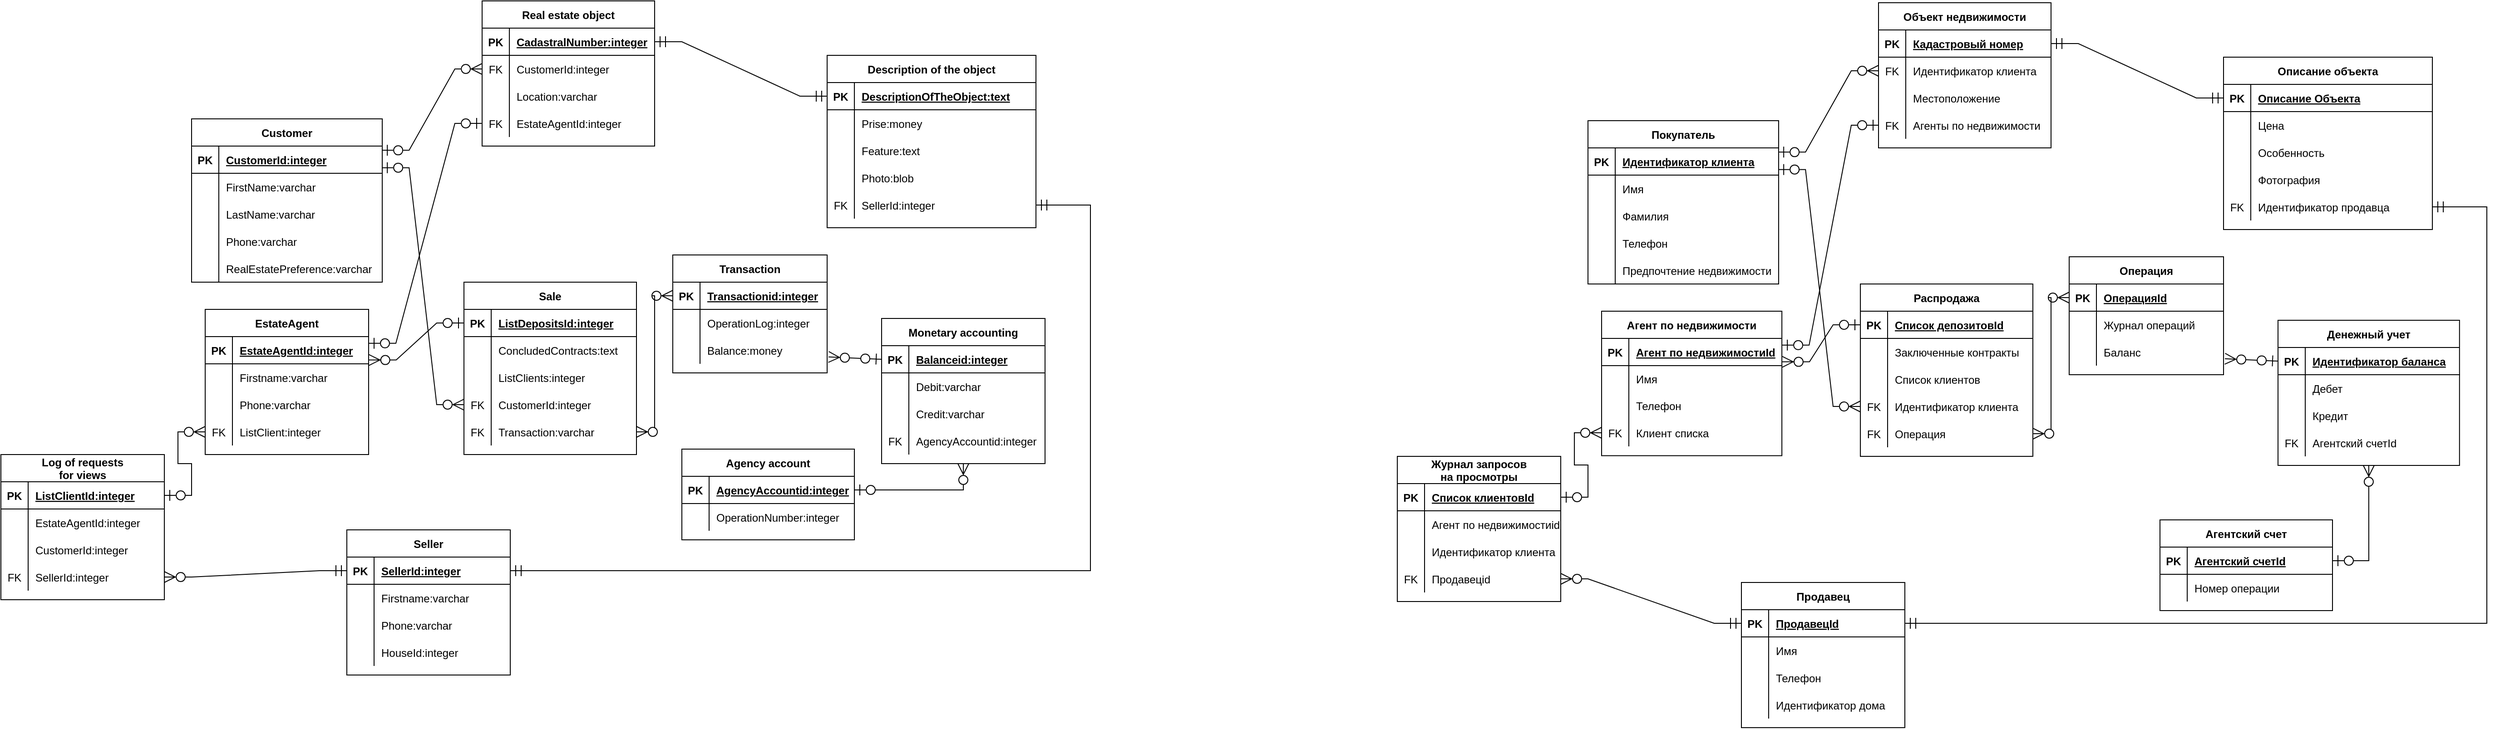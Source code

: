 <mxfile version="20.5.3" type="github"><diagram id="s_4GQukMojyq665MK_k5" name="Page-1"><mxGraphModel dx="1861" dy="996" grid="0" gridSize="10" guides="1" tooltips="1" connect="1" arrows="1" fold="1" page="0" pageScale="1" pageWidth="827" pageHeight="1169" math="0" shadow="0"><root><mxCell id="0"/><mxCell id="1" parent="0"/><mxCell id="Tpx85m3NtQdC8bUfXLHW-1" value="Customer" style="shape=table;startSize=30;container=1;collapsible=1;childLayout=tableLayout;fixedRows=1;rowLines=0;fontStyle=1;align=center;resizeLast=1;" parent="1" vertex="1"><mxGeometry x="-180" y="20" width="210" height="180" as="geometry"/></mxCell><mxCell id="Tpx85m3NtQdC8bUfXLHW-2" value="" style="shape=partialRectangle;collapsible=0;dropTarget=0;pointerEvents=0;fillColor=none;top=0;left=0;bottom=1;right=0;points=[[0,0.5],[1,0.5]];portConstraint=eastwest;" parent="Tpx85m3NtQdC8bUfXLHW-1" vertex="1"><mxGeometry y="30" width="210" height="30" as="geometry"/></mxCell><mxCell id="Tpx85m3NtQdC8bUfXLHW-3" value="PK" style="shape=partialRectangle;connectable=0;fillColor=none;top=0;left=0;bottom=0;right=0;fontStyle=1;overflow=hidden;" parent="Tpx85m3NtQdC8bUfXLHW-2" vertex="1"><mxGeometry width="30" height="30" as="geometry"><mxRectangle width="30" height="30" as="alternateBounds"/></mxGeometry></mxCell><mxCell id="Tpx85m3NtQdC8bUfXLHW-4" value="CustomerId:integer" style="shape=partialRectangle;connectable=0;fillColor=none;top=0;left=0;bottom=0;right=0;align=left;spacingLeft=6;fontStyle=5;overflow=hidden;" parent="Tpx85m3NtQdC8bUfXLHW-2" vertex="1"><mxGeometry x="30" width="180" height="30" as="geometry"><mxRectangle width="180" height="30" as="alternateBounds"/></mxGeometry></mxCell><mxCell id="Tpx85m3NtQdC8bUfXLHW-5" value="" style="shape=partialRectangle;collapsible=0;dropTarget=0;pointerEvents=0;fillColor=none;top=0;left=0;bottom=0;right=0;points=[[0,0.5],[1,0.5]];portConstraint=eastwest;" parent="Tpx85m3NtQdC8bUfXLHW-1" vertex="1"><mxGeometry y="60" width="210" height="30" as="geometry"/></mxCell><mxCell id="Tpx85m3NtQdC8bUfXLHW-6" value="" style="shape=partialRectangle;connectable=0;fillColor=none;top=0;left=0;bottom=0;right=0;editable=1;overflow=hidden;" parent="Tpx85m3NtQdC8bUfXLHW-5" vertex="1"><mxGeometry width="30" height="30" as="geometry"><mxRectangle width="30" height="30" as="alternateBounds"/></mxGeometry></mxCell><mxCell id="Tpx85m3NtQdC8bUfXLHW-7" value="FirstName:varchar" style="shape=partialRectangle;connectable=0;fillColor=none;top=0;left=0;bottom=0;right=0;align=left;spacingLeft=6;overflow=hidden;" parent="Tpx85m3NtQdC8bUfXLHW-5" vertex="1"><mxGeometry x="30" width="180" height="30" as="geometry"><mxRectangle width="180" height="30" as="alternateBounds"/></mxGeometry></mxCell><mxCell id="Tpx85m3NtQdC8bUfXLHW-8" value="" style="shape=partialRectangle;collapsible=0;dropTarget=0;pointerEvents=0;fillColor=none;top=0;left=0;bottom=0;right=0;points=[[0,0.5],[1,0.5]];portConstraint=eastwest;" parent="Tpx85m3NtQdC8bUfXLHW-1" vertex="1"><mxGeometry y="90" width="210" height="30" as="geometry"/></mxCell><mxCell id="Tpx85m3NtQdC8bUfXLHW-9" value="" style="shape=partialRectangle;connectable=0;fillColor=none;top=0;left=0;bottom=0;right=0;editable=1;overflow=hidden;" parent="Tpx85m3NtQdC8bUfXLHW-8" vertex="1"><mxGeometry width="30" height="30" as="geometry"><mxRectangle width="30" height="30" as="alternateBounds"/></mxGeometry></mxCell><mxCell id="Tpx85m3NtQdC8bUfXLHW-10" value="LastName:varchar" style="shape=partialRectangle;connectable=0;fillColor=none;top=0;left=0;bottom=0;right=0;align=left;spacingLeft=6;overflow=hidden;" parent="Tpx85m3NtQdC8bUfXLHW-8" vertex="1"><mxGeometry x="30" width="180" height="30" as="geometry"><mxRectangle width="180" height="30" as="alternateBounds"/></mxGeometry></mxCell><mxCell id="Tpx85m3NtQdC8bUfXLHW-11" value="" style="shape=partialRectangle;collapsible=0;dropTarget=0;pointerEvents=0;fillColor=none;top=0;left=0;bottom=0;right=0;points=[[0,0.5],[1,0.5]];portConstraint=eastwest;" parent="Tpx85m3NtQdC8bUfXLHW-1" vertex="1"><mxGeometry y="120" width="210" height="30" as="geometry"/></mxCell><mxCell id="Tpx85m3NtQdC8bUfXLHW-12" value="" style="shape=partialRectangle;connectable=0;fillColor=none;top=0;left=0;bottom=0;right=0;editable=1;overflow=hidden;" parent="Tpx85m3NtQdC8bUfXLHW-11" vertex="1"><mxGeometry width="30" height="30" as="geometry"><mxRectangle width="30" height="30" as="alternateBounds"/></mxGeometry></mxCell><mxCell id="Tpx85m3NtQdC8bUfXLHW-13" value="Phone:varchar" style="shape=partialRectangle;connectable=0;fillColor=none;top=0;left=0;bottom=0;right=0;align=left;spacingLeft=6;overflow=hidden;" parent="Tpx85m3NtQdC8bUfXLHW-11" vertex="1"><mxGeometry x="30" width="180" height="30" as="geometry"><mxRectangle width="180" height="30" as="alternateBounds"/></mxGeometry></mxCell><mxCell id="Tpx85m3NtQdC8bUfXLHW-75" value="" style="shape=partialRectangle;collapsible=0;dropTarget=0;pointerEvents=0;fillColor=none;top=0;left=0;bottom=0;right=0;points=[[0,0.5],[1,0.5]];portConstraint=eastwest;" parent="Tpx85m3NtQdC8bUfXLHW-1" vertex="1"><mxGeometry y="150" width="210" height="30" as="geometry"/></mxCell><mxCell id="Tpx85m3NtQdC8bUfXLHW-76" value="" style="shape=partialRectangle;connectable=0;fillColor=none;top=0;left=0;bottom=0;right=0;editable=1;overflow=hidden;" parent="Tpx85m3NtQdC8bUfXLHW-75" vertex="1"><mxGeometry width="30" height="30" as="geometry"><mxRectangle width="30" height="30" as="alternateBounds"/></mxGeometry></mxCell><mxCell id="Tpx85m3NtQdC8bUfXLHW-77" value="RealEstatePreference:varchar" style="shape=partialRectangle;connectable=0;fillColor=none;top=0;left=0;bottom=0;right=0;align=left;spacingLeft=6;overflow=hidden;" parent="Tpx85m3NtQdC8bUfXLHW-75" vertex="1"><mxGeometry x="30" width="180" height="30" as="geometry"><mxRectangle width="180" height="30" as="alternateBounds"/></mxGeometry></mxCell><mxCell id="Tpx85m3NtQdC8bUfXLHW-14" value="Real estate object" style="shape=table;startSize=30;container=1;collapsible=1;childLayout=tableLayout;fixedRows=1;rowLines=0;fontStyle=1;align=center;resizeLast=1;" parent="1" vertex="1"><mxGeometry x="140" y="-110" width="190" height="160" as="geometry"/></mxCell><mxCell id="Tpx85m3NtQdC8bUfXLHW-15" value="" style="shape=partialRectangle;collapsible=0;dropTarget=0;pointerEvents=0;fillColor=none;top=0;left=0;bottom=1;right=0;points=[[0,0.5],[1,0.5]];portConstraint=eastwest;" parent="Tpx85m3NtQdC8bUfXLHW-14" vertex="1"><mxGeometry y="30" width="190" height="30" as="geometry"/></mxCell><mxCell id="Tpx85m3NtQdC8bUfXLHW-16" value="PK" style="shape=partialRectangle;connectable=0;fillColor=none;top=0;left=0;bottom=0;right=0;fontStyle=1;overflow=hidden;" parent="Tpx85m3NtQdC8bUfXLHW-15" vertex="1"><mxGeometry width="30" height="30" as="geometry"><mxRectangle width="30" height="30" as="alternateBounds"/></mxGeometry></mxCell><mxCell id="Tpx85m3NtQdC8bUfXLHW-17" value="CadastralNumber:integer" style="shape=partialRectangle;connectable=0;fillColor=none;top=0;left=0;bottom=0;right=0;align=left;spacingLeft=6;fontStyle=5;overflow=hidden;" parent="Tpx85m3NtQdC8bUfXLHW-15" vertex="1"><mxGeometry x="30" width="160" height="30" as="geometry"><mxRectangle width="160" height="30" as="alternateBounds"/></mxGeometry></mxCell><mxCell id="Tpx85m3NtQdC8bUfXLHW-18" value="" style="shape=partialRectangle;collapsible=0;dropTarget=0;pointerEvents=0;fillColor=none;top=0;left=0;bottom=0;right=0;points=[[0,0.5],[1,0.5]];portConstraint=eastwest;" parent="Tpx85m3NtQdC8bUfXLHW-14" vertex="1"><mxGeometry y="60" width="190" height="30" as="geometry"/></mxCell><mxCell id="Tpx85m3NtQdC8bUfXLHW-19" value="FK" style="shape=partialRectangle;connectable=0;fillColor=none;top=0;left=0;bottom=0;right=0;editable=1;overflow=hidden;" parent="Tpx85m3NtQdC8bUfXLHW-18" vertex="1"><mxGeometry width="30" height="30" as="geometry"><mxRectangle width="30" height="30" as="alternateBounds"/></mxGeometry></mxCell><mxCell id="Tpx85m3NtQdC8bUfXLHW-20" value="CustomerId:integer" style="shape=partialRectangle;connectable=0;fillColor=none;top=0;left=0;bottom=0;right=0;align=left;spacingLeft=6;overflow=hidden;" parent="Tpx85m3NtQdC8bUfXLHW-18" vertex="1"><mxGeometry x="30" width="160" height="30" as="geometry"><mxRectangle width="160" height="30" as="alternateBounds"/></mxGeometry></mxCell><mxCell id="Tpx85m3NtQdC8bUfXLHW-21" value="" style="shape=partialRectangle;collapsible=0;dropTarget=0;pointerEvents=0;fillColor=none;top=0;left=0;bottom=0;right=0;points=[[0,0.5],[1,0.5]];portConstraint=eastwest;" parent="Tpx85m3NtQdC8bUfXLHW-14" vertex="1"><mxGeometry y="90" width="190" height="30" as="geometry"/></mxCell><mxCell id="Tpx85m3NtQdC8bUfXLHW-22" value="" style="shape=partialRectangle;connectable=0;fillColor=none;top=0;left=0;bottom=0;right=0;editable=1;overflow=hidden;" parent="Tpx85m3NtQdC8bUfXLHW-21" vertex="1"><mxGeometry width="30" height="30" as="geometry"><mxRectangle width="30" height="30" as="alternateBounds"/></mxGeometry></mxCell><mxCell id="Tpx85m3NtQdC8bUfXLHW-23" value="Location:varchar" style="shape=partialRectangle;connectable=0;fillColor=none;top=0;left=0;bottom=0;right=0;align=left;spacingLeft=6;overflow=hidden;" parent="Tpx85m3NtQdC8bUfXLHW-21" vertex="1"><mxGeometry x="30" width="160" height="30" as="geometry"><mxRectangle width="160" height="30" as="alternateBounds"/></mxGeometry></mxCell><mxCell id="Tpx85m3NtQdC8bUfXLHW-176" value="" style="shape=partialRectangle;collapsible=0;dropTarget=0;pointerEvents=0;fillColor=none;top=0;left=0;bottom=0;right=0;points=[[0,0.5],[1,0.5]];portConstraint=eastwest;" parent="Tpx85m3NtQdC8bUfXLHW-14" vertex="1"><mxGeometry y="120" width="190" height="30" as="geometry"/></mxCell><mxCell id="Tpx85m3NtQdC8bUfXLHW-177" value="FK" style="shape=partialRectangle;connectable=0;fillColor=none;top=0;left=0;bottom=0;right=0;editable=1;overflow=hidden;" parent="Tpx85m3NtQdC8bUfXLHW-176" vertex="1"><mxGeometry width="30" height="30" as="geometry"><mxRectangle width="30" height="30" as="alternateBounds"/></mxGeometry></mxCell><mxCell id="Tpx85m3NtQdC8bUfXLHW-178" value="EstateАgentId:integer" style="shape=partialRectangle;connectable=0;fillColor=none;top=0;left=0;bottom=0;right=0;align=left;spacingLeft=6;overflow=hidden;" parent="Tpx85m3NtQdC8bUfXLHW-176" vertex="1"><mxGeometry x="30" width="160" height="30" as="geometry"><mxRectangle width="160" height="30" as="alternateBounds"/></mxGeometry></mxCell><mxCell id="Tpx85m3NtQdC8bUfXLHW-27" value="Description of the object" style="shape=table;startSize=30;container=1;collapsible=1;childLayout=tableLayout;fixedRows=1;rowLines=0;fontStyle=1;align=center;resizeLast=1;" parent="1" vertex="1"><mxGeometry x="520" y="-50" width="230" height="190" as="geometry"/></mxCell><mxCell id="Tpx85m3NtQdC8bUfXLHW-28" value="" style="shape=partialRectangle;collapsible=0;dropTarget=0;pointerEvents=0;fillColor=none;top=0;left=0;bottom=1;right=0;points=[[0,0.5],[1,0.5]];portConstraint=eastwest;" parent="Tpx85m3NtQdC8bUfXLHW-27" vertex="1"><mxGeometry y="30" width="230" height="30" as="geometry"/></mxCell><mxCell id="Tpx85m3NtQdC8bUfXLHW-29" value="PK" style="shape=partialRectangle;connectable=0;fillColor=none;top=0;left=0;bottom=0;right=0;fontStyle=1;overflow=hidden;" parent="Tpx85m3NtQdC8bUfXLHW-28" vertex="1"><mxGeometry width="30" height="30" as="geometry"><mxRectangle width="30" height="30" as="alternateBounds"/></mxGeometry></mxCell><mxCell id="Tpx85m3NtQdC8bUfXLHW-30" value="DescriptionOfTheObject:text" style="shape=partialRectangle;connectable=0;fillColor=none;top=0;left=0;bottom=0;right=0;align=left;spacingLeft=6;fontStyle=5;overflow=hidden;" parent="Tpx85m3NtQdC8bUfXLHW-28" vertex="1"><mxGeometry x="30" width="200" height="30" as="geometry"><mxRectangle width="200" height="30" as="alternateBounds"/></mxGeometry></mxCell><mxCell id="Tpx85m3NtQdC8bUfXLHW-31" value="" style="shape=partialRectangle;collapsible=0;dropTarget=0;pointerEvents=0;fillColor=none;top=0;left=0;bottom=0;right=0;points=[[0,0.5],[1,0.5]];portConstraint=eastwest;" parent="Tpx85m3NtQdC8bUfXLHW-27" vertex="1"><mxGeometry y="60" width="230" height="30" as="geometry"/></mxCell><mxCell id="Tpx85m3NtQdC8bUfXLHW-32" value="" style="shape=partialRectangle;connectable=0;fillColor=none;top=0;left=0;bottom=0;right=0;editable=1;overflow=hidden;" parent="Tpx85m3NtQdC8bUfXLHW-31" vertex="1"><mxGeometry width="30" height="30" as="geometry"><mxRectangle width="30" height="30" as="alternateBounds"/></mxGeometry></mxCell><mxCell id="Tpx85m3NtQdC8bUfXLHW-33" value="Prise:money" style="shape=partialRectangle;connectable=0;fillColor=none;top=0;left=0;bottom=0;right=0;align=left;spacingLeft=6;overflow=hidden;" parent="Tpx85m3NtQdC8bUfXLHW-31" vertex="1"><mxGeometry x="30" width="200" height="30" as="geometry"><mxRectangle width="200" height="30" as="alternateBounds"/></mxGeometry></mxCell><mxCell id="Tpx85m3NtQdC8bUfXLHW-34" value="" style="shape=partialRectangle;collapsible=0;dropTarget=0;pointerEvents=0;fillColor=none;top=0;left=0;bottom=0;right=0;points=[[0,0.5],[1,0.5]];portConstraint=eastwest;" parent="Tpx85m3NtQdC8bUfXLHW-27" vertex="1"><mxGeometry y="90" width="230" height="30" as="geometry"/></mxCell><mxCell id="Tpx85m3NtQdC8bUfXLHW-35" value="" style="shape=partialRectangle;connectable=0;fillColor=none;top=0;left=0;bottom=0;right=0;editable=1;overflow=hidden;" parent="Tpx85m3NtQdC8bUfXLHW-34" vertex="1"><mxGeometry width="30" height="30" as="geometry"><mxRectangle width="30" height="30" as="alternateBounds"/></mxGeometry></mxCell><mxCell id="Tpx85m3NtQdC8bUfXLHW-36" value="Feature:text" style="shape=partialRectangle;connectable=0;fillColor=none;top=0;left=0;bottom=0;right=0;align=left;spacingLeft=6;overflow=hidden;" parent="Tpx85m3NtQdC8bUfXLHW-34" vertex="1"><mxGeometry x="30" width="200" height="30" as="geometry"><mxRectangle width="200" height="30" as="alternateBounds"/></mxGeometry></mxCell><mxCell id="Tpx85m3NtQdC8bUfXLHW-37" value="" style="shape=partialRectangle;collapsible=0;dropTarget=0;pointerEvents=0;fillColor=none;top=0;left=0;bottom=0;right=0;points=[[0,0.5],[1,0.5]];portConstraint=eastwest;" parent="Tpx85m3NtQdC8bUfXLHW-27" vertex="1"><mxGeometry y="120" width="230" height="30" as="geometry"/></mxCell><mxCell id="Tpx85m3NtQdC8bUfXLHW-38" value="" style="shape=partialRectangle;connectable=0;fillColor=none;top=0;left=0;bottom=0;right=0;editable=1;overflow=hidden;" parent="Tpx85m3NtQdC8bUfXLHW-37" vertex="1"><mxGeometry width="30" height="30" as="geometry"><mxRectangle width="30" height="30" as="alternateBounds"/></mxGeometry></mxCell><mxCell id="Tpx85m3NtQdC8bUfXLHW-39" value="Photo:blob" style="shape=partialRectangle;connectable=0;fillColor=none;top=0;left=0;bottom=0;right=0;align=left;spacingLeft=6;overflow=hidden;" parent="Tpx85m3NtQdC8bUfXLHW-37" vertex="1"><mxGeometry x="30" width="200" height="30" as="geometry"><mxRectangle width="200" height="30" as="alternateBounds"/></mxGeometry></mxCell><mxCell id="Tpx85m3NtQdC8bUfXLHW-202" value="" style="shape=partialRectangle;collapsible=0;dropTarget=0;pointerEvents=0;fillColor=none;top=0;left=0;bottom=0;right=0;points=[[0,0.5],[1,0.5]];portConstraint=eastwest;" parent="Tpx85m3NtQdC8bUfXLHW-27" vertex="1"><mxGeometry y="150" width="230" height="30" as="geometry"/></mxCell><mxCell id="Tpx85m3NtQdC8bUfXLHW-203" value="FK" style="shape=partialRectangle;connectable=0;fillColor=none;top=0;left=0;bottom=0;right=0;editable=1;overflow=hidden;" parent="Tpx85m3NtQdC8bUfXLHW-202" vertex="1"><mxGeometry width="30" height="30" as="geometry"><mxRectangle width="30" height="30" as="alternateBounds"/></mxGeometry></mxCell><mxCell id="Tpx85m3NtQdC8bUfXLHW-204" value="SellerId:integer" style="shape=partialRectangle;connectable=0;fillColor=none;top=0;left=0;bottom=0;right=0;align=left;spacingLeft=6;overflow=hidden;" parent="Tpx85m3NtQdC8bUfXLHW-202" vertex="1"><mxGeometry x="30" width="200" height="30" as="geometry"><mxRectangle width="200" height="30" as="alternateBounds"/></mxGeometry></mxCell><mxCell id="Tpx85m3NtQdC8bUfXLHW-40" value="Sale" style="shape=table;startSize=30;container=1;collapsible=1;childLayout=tableLayout;fixedRows=1;rowLines=0;fontStyle=1;align=center;resizeLast=1;" parent="1" vertex="1"><mxGeometry x="120" y="200" width="190" height="190" as="geometry"/></mxCell><mxCell id="Tpx85m3NtQdC8bUfXLHW-41" value="" style="shape=partialRectangle;collapsible=0;dropTarget=0;pointerEvents=0;fillColor=none;top=0;left=0;bottom=1;right=0;points=[[0,0.5],[1,0.5]];portConstraint=eastwest;" parent="Tpx85m3NtQdC8bUfXLHW-40" vertex="1"><mxGeometry y="30" width="190" height="30" as="geometry"/></mxCell><mxCell id="Tpx85m3NtQdC8bUfXLHW-42" value="PK" style="shape=partialRectangle;connectable=0;fillColor=none;top=0;left=0;bottom=0;right=0;fontStyle=1;overflow=hidden;" parent="Tpx85m3NtQdC8bUfXLHW-41" vertex="1"><mxGeometry width="30" height="30" as="geometry"><mxRectangle width="30" height="30" as="alternateBounds"/></mxGeometry></mxCell><mxCell id="Tpx85m3NtQdC8bUfXLHW-43" value="ListDepositsId:integer" style="shape=partialRectangle;connectable=0;fillColor=none;top=0;left=0;bottom=0;right=0;align=left;spacingLeft=6;fontStyle=5;overflow=hidden;" parent="Tpx85m3NtQdC8bUfXLHW-41" vertex="1"><mxGeometry x="30" width="160" height="30" as="geometry"><mxRectangle width="160" height="30" as="alternateBounds"/></mxGeometry></mxCell><mxCell id="Tpx85m3NtQdC8bUfXLHW-44" value="" style="shape=partialRectangle;collapsible=0;dropTarget=0;pointerEvents=0;fillColor=none;top=0;left=0;bottom=0;right=0;points=[[0,0.5],[1,0.5]];portConstraint=eastwest;" parent="Tpx85m3NtQdC8bUfXLHW-40" vertex="1"><mxGeometry y="60" width="190" height="30" as="geometry"/></mxCell><mxCell id="Tpx85m3NtQdC8bUfXLHW-45" value="" style="shape=partialRectangle;connectable=0;fillColor=none;top=0;left=0;bottom=0;right=0;editable=1;overflow=hidden;" parent="Tpx85m3NtQdC8bUfXLHW-44" vertex="1"><mxGeometry width="30" height="30" as="geometry"><mxRectangle width="30" height="30" as="alternateBounds"/></mxGeometry></mxCell><mxCell id="Tpx85m3NtQdC8bUfXLHW-46" value="ConcludedСontracts:text" style="shape=partialRectangle;connectable=0;fillColor=none;top=0;left=0;bottom=0;right=0;align=left;spacingLeft=6;overflow=hidden;" parent="Tpx85m3NtQdC8bUfXLHW-44" vertex="1"><mxGeometry x="30" width="160" height="30" as="geometry"><mxRectangle width="160" height="30" as="alternateBounds"/></mxGeometry></mxCell><mxCell id="Tpx85m3NtQdC8bUfXLHW-47" value="" style="shape=partialRectangle;collapsible=0;dropTarget=0;pointerEvents=0;fillColor=none;top=0;left=0;bottom=0;right=0;points=[[0,0.5],[1,0.5]];portConstraint=eastwest;" parent="Tpx85m3NtQdC8bUfXLHW-40" vertex="1"><mxGeometry y="90" width="190" height="30" as="geometry"/></mxCell><mxCell id="Tpx85m3NtQdC8bUfXLHW-48" value="" style="shape=partialRectangle;connectable=0;fillColor=none;top=0;left=0;bottom=0;right=0;editable=1;overflow=hidden;" parent="Tpx85m3NtQdC8bUfXLHW-47" vertex="1"><mxGeometry width="30" height="30" as="geometry"><mxRectangle width="30" height="30" as="alternateBounds"/></mxGeometry></mxCell><mxCell id="Tpx85m3NtQdC8bUfXLHW-49" value="ListСlients:integer" style="shape=partialRectangle;connectable=0;fillColor=none;top=0;left=0;bottom=0;right=0;align=left;spacingLeft=6;overflow=hidden;" parent="Tpx85m3NtQdC8bUfXLHW-47" vertex="1"><mxGeometry x="30" width="160" height="30" as="geometry"><mxRectangle width="160" height="30" as="alternateBounds"/></mxGeometry></mxCell><mxCell id="Tpx85m3NtQdC8bUfXLHW-169" value="" style="shape=partialRectangle;collapsible=0;dropTarget=0;pointerEvents=0;fillColor=none;top=0;left=0;bottom=0;right=0;points=[[0,0.5],[1,0.5]];portConstraint=eastwest;" parent="Tpx85m3NtQdC8bUfXLHW-40" vertex="1"><mxGeometry y="120" width="190" height="30" as="geometry"/></mxCell><mxCell id="Tpx85m3NtQdC8bUfXLHW-170" value="FK" style="shape=partialRectangle;connectable=0;fillColor=none;top=0;left=0;bottom=0;right=0;editable=1;overflow=hidden;" parent="Tpx85m3NtQdC8bUfXLHW-169" vertex="1"><mxGeometry width="30" height="30" as="geometry"><mxRectangle width="30" height="30" as="alternateBounds"/></mxGeometry></mxCell><mxCell id="Tpx85m3NtQdC8bUfXLHW-171" value="CustomerId:integer" style="shape=partialRectangle;connectable=0;fillColor=none;top=0;left=0;bottom=0;right=0;align=left;spacingLeft=6;overflow=hidden;" parent="Tpx85m3NtQdC8bUfXLHW-169" vertex="1"><mxGeometry x="30" width="160" height="30" as="geometry"><mxRectangle width="160" height="30" as="alternateBounds"/></mxGeometry></mxCell><mxCell id="Tpx85m3NtQdC8bUfXLHW-180" value="" style="shape=partialRectangle;collapsible=0;dropTarget=0;pointerEvents=0;fillColor=none;top=0;left=0;bottom=0;right=0;points=[[0,0.5],[1,0.5]];portConstraint=eastwest;" parent="Tpx85m3NtQdC8bUfXLHW-40" vertex="1"><mxGeometry y="150" width="190" height="30" as="geometry"/></mxCell><mxCell id="Tpx85m3NtQdC8bUfXLHW-181" value="FK" style="shape=partialRectangle;connectable=0;fillColor=none;top=0;left=0;bottom=0;right=0;editable=1;overflow=hidden;" parent="Tpx85m3NtQdC8bUfXLHW-180" vertex="1"><mxGeometry width="30" height="30" as="geometry"><mxRectangle width="30" height="30" as="alternateBounds"/></mxGeometry></mxCell><mxCell id="Tpx85m3NtQdC8bUfXLHW-182" value="Transaction:varchar" style="shape=partialRectangle;connectable=0;fillColor=none;top=0;left=0;bottom=0;right=0;align=left;spacingLeft=6;overflow=hidden;" parent="Tpx85m3NtQdC8bUfXLHW-180" vertex="1"><mxGeometry x="30" width="160" height="30" as="geometry"><mxRectangle width="160" height="30" as="alternateBounds"/></mxGeometry></mxCell><mxCell id="Tpx85m3NtQdC8bUfXLHW-78" value="Log of requests&#10;for views" style="shape=table;startSize=30;container=1;collapsible=1;childLayout=tableLayout;fixedRows=1;rowLines=0;fontStyle=1;align=center;resizeLast=1;" parent="1" vertex="1"><mxGeometry x="-390" y="390" width="180" height="160" as="geometry"/></mxCell><mxCell id="Tpx85m3NtQdC8bUfXLHW-79" value="" style="shape=partialRectangle;collapsible=0;dropTarget=0;pointerEvents=0;fillColor=none;top=0;left=0;bottom=1;right=0;points=[[0,0.5],[1,0.5]];portConstraint=eastwest;" parent="Tpx85m3NtQdC8bUfXLHW-78" vertex="1"><mxGeometry y="30" width="180" height="30" as="geometry"/></mxCell><mxCell id="Tpx85m3NtQdC8bUfXLHW-80" value="PK" style="shape=partialRectangle;connectable=0;fillColor=none;top=0;left=0;bottom=0;right=0;fontStyle=1;overflow=hidden;" parent="Tpx85m3NtQdC8bUfXLHW-79" vertex="1"><mxGeometry width="30" height="30" as="geometry"><mxRectangle width="30" height="30" as="alternateBounds"/></mxGeometry></mxCell><mxCell id="Tpx85m3NtQdC8bUfXLHW-81" value="ListClientId:integer" style="shape=partialRectangle;connectable=0;fillColor=none;top=0;left=0;bottom=0;right=0;align=left;spacingLeft=6;fontStyle=5;overflow=hidden;" parent="Tpx85m3NtQdC8bUfXLHW-79" vertex="1"><mxGeometry x="30" width="150" height="30" as="geometry"><mxRectangle width="150" height="30" as="alternateBounds"/></mxGeometry></mxCell><mxCell id="Tpx85m3NtQdC8bUfXLHW-88" value="" style="shape=partialRectangle;collapsible=0;dropTarget=0;pointerEvents=0;fillColor=none;top=0;left=0;bottom=0;right=0;points=[[0,0.5],[1,0.5]];portConstraint=eastwest;" parent="Tpx85m3NtQdC8bUfXLHW-78" vertex="1"><mxGeometry y="60" width="180" height="30" as="geometry"/></mxCell><mxCell id="Tpx85m3NtQdC8bUfXLHW-89" value="" style="shape=partialRectangle;connectable=0;fillColor=none;top=0;left=0;bottom=0;right=0;editable=1;overflow=hidden;" parent="Tpx85m3NtQdC8bUfXLHW-88" vertex="1"><mxGeometry width="30" height="30" as="geometry"><mxRectangle width="30" height="30" as="alternateBounds"/></mxGeometry></mxCell><mxCell id="Tpx85m3NtQdC8bUfXLHW-90" value="EstateАgentId:integer" style="shape=partialRectangle;connectable=0;fillColor=none;top=0;left=0;bottom=0;right=0;align=left;spacingLeft=6;overflow=hidden;" parent="Tpx85m3NtQdC8bUfXLHW-88" vertex="1"><mxGeometry x="30" width="150" height="30" as="geometry"><mxRectangle width="150" height="30" as="alternateBounds"/></mxGeometry></mxCell><mxCell id="Tpx85m3NtQdC8bUfXLHW-150" value="" style="shape=partialRectangle;collapsible=0;dropTarget=0;pointerEvents=0;fillColor=none;top=0;left=0;bottom=0;right=0;points=[[0,0.5],[1,0.5]];portConstraint=eastwest;" parent="Tpx85m3NtQdC8bUfXLHW-78" vertex="1"><mxGeometry y="90" width="180" height="30" as="geometry"/></mxCell><mxCell id="Tpx85m3NtQdC8bUfXLHW-151" value="" style="shape=partialRectangle;connectable=0;fillColor=none;top=0;left=0;bottom=0;right=0;editable=1;overflow=hidden;" parent="Tpx85m3NtQdC8bUfXLHW-150" vertex="1"><mxGeometry width="30" height="30" as="geometry"><mxRectangle width="30" height="30" as="alternateBounds"/></mxGeometry></mxCell><mxCell id="Tpx85m3NtQdC8bUfXLHW-152" value="CustomerId:integer" style="shape=partialRectangle;connectable=0;fillColor=none;top=0;left=0;bottom=0;right=0;align=left;spacingLeft=6;overflow=hidden;" parent="Tpx85m3NtQdC8bUfXLHW-150" vertex="1"><mxGeometry x="30" width="150" height="30" as="geometry"><mxRectangle width="150" height="30" as="alternateBounds"/></mxGeometry></mxCell><mxCell id="Tpx85m3NtQdC8bUfXLHW-183" value="" style="shape=partialRectangle;collapsible=0;dropTarget=0;pointerEvents=0;fillColor=none;top=0;left=0;bottom=0;right=0;points=[[0,0.5],[1,0.5]];portConstraint=eastwest;" parent="Tpx85m3NtQdC8bUfXLHW-78" vertex="1"><mxGeometry y="120" width="180" height="30" as="geometry"/></mxCell><mxCell id="Tpx85m3NtQdC8bUfXLHW-184" value="FK" style="shape=partialRectangle;connectable=0;fillColor=none;top=0;left=0;bottom=0;right=0;editable=1;overflow=hidden;" parent="Tpx85m3NtQdC8bUfXLHW-183" vertex="1"><mxGeometry width="30" height="30" as="geometry"><mxRectangle width="30" height="30" as="alternateBounds"/></mxGeometry></mxCell><mxCell id="Tpx85m3NtQdC8bUfXLHW-185" value="SellerId:integer" style="shape=partialRectangle;connectable=0;fillColor=none;top=0;left=0;bottom=0;right=0;align=left;spacingLeft=6;overflow=hidden;" parent="Tpx85m3NtQdC8bUfXLHW-183" vertex="1"><mxGeometry x="30" width="150" height="30" as="geometry"><mxRectangle width="150" height="30" as="alternateBounds"/></mxGeometry></mxCell><mxCell id="Tpx85m3NtQdC8bUfXLHW-91" value="Agency account" style="shape=table;startSize=30;container=1;collapsible=1;childLayout=tableLayout;fixedRows=1;rowLines=0;fontStyle=1;align=center;resizeLast=1;" parent="1" vertex="1"><mxGeometry x="360" y="384" width="190" height="100" as="geometry"/></mxCell><mxCell id="Tpx85m3NtQdC8bUfXLHW-92" value="" style="shape=partialRectangle;collapsible=0;dropTarget=0;pointerEvents=0;fillColor=none;top=0;left=0;bottom=1;right=0;points=[[0,0.5],[1,0.5]];portConstraint=eastwest;" parent="Tpx85m3NtQdC8bUfXLHW-91" vertex="1"><mxGeometry y="30" width="190" height="30" as="geometry"/></mxCell><mxCell id="Tpx85m3NtQdC8bUfXLHW-93" value="PK" style="shape=partialRectangle;connectable=0;fillColor=none;top=0;left=0;bottom=0;right=0;fontStyle=1;overflow=hidden;" parent="Tpx85m3NtQdC8bUfXLHW-92" vertex="1"><mxGeometry width="30" height="30" as="geometry"><mxRectangle width="30" height="30" as="alternateBounds"/></mxGeometry></mxCell><mxCell id="Tpx85m3NtQdC8bUfXLHW-94" value="AgencyAccountid:integer" style="shape=partialRectangle;connectable=0;fillColor=none;top=0;left=0;bottom=0;right=0;align=left;spacingLeft=6;fontStyle=5;overflow=hidden;" parent="Tpx85m3NtQdC8bUfXLHW-92" vertex="1"><mxGeometry x="30" width="160" height="30" as="geometry"><mxRectangle width="160" height="30" as="alternateBounds"/></mxGeometry></mxCell><mxCell id="Tpx85m3NtQdC8bUfXLHW-95" value="" style="shape=partialRectangle;collapsible=0;dropTarget=0;pointerEvents=0;fillColor=none;top=0;left=0;bottom=0;right=0;points=[[0,0.5],[1,0.5]];portConstraint=eastwest;" parent="Tpx85m3NtQdC8bUfXLHW-91" vertex="1"><mxGeometry y="60" width="190" height="30" as="geometry"/></mxCell><mxCell id="Tpx85m3NtQdC8bUfXLHW-96" value="" style="shape=partialRectangle;connectable=0;fillColor=none;top=0;left=0;bottom=0;right=0;editable=1;overflow=hidden;" parent="Tpx85m3NtQdC8bUfXLHW-95" vertex="1"><mxGeometry width="30" height="30" as="geometry"><mxRectangle width="30" height="30" as="alternateBounds"/></mxGeometry></mxCell><mxCell id="Tpx85m3NtQdC8bUfXLHW-97" value="OperationNumber:integer" style="shape=partialRectangle;connectable=0;fillColor=none;top=0;left=0;bottom=0;right=0;align=left;spacingLeft=6;overflow=hidden;" parent="Tpx85m3NtQdC8bUfXLHW-95" vertex="1"><mxGeometry x="30" width="160" height="30" as="geometry"><mxRectangle width="160" height="30" as="alternateBounds"/></mxGeometry></mxCell><mxCell id="Tpx85m3NtQdC8bUfXLHW-104" value="Seller" style="shape=table;startSize=30;container=1;collapsible=1;childLayout=tableLayout;fixedRows=1;rowLines=0;fontStyle=1;align=center;resizeLast=1;" parent="1" vertex="1"><mxGeometry x="-9" y="473" width="180" height="160" as="geometry"/></mxCell><mxCell id="Tpx85m3NtQdC8bUfXLHW-105" value="" style="shape=partialRectangle;collapsible=0;dropTarget=0;pointerEvents=0;fillColor=none;top=0;left=0;bottom=1;right=0;points=[[0,0.5],[1,0.5]];portConstraint=eastwest;" parent="Tpx85m3NtQdC8bUfXLHW-104" vertex="1"><mxGeometry y="30" width="180" height="30" as="geometry"/></mxCell><mxCell id="Tpx85m3NtQdC8bUfXLHW-106" value="PK" style="shape=partialRectangle;connectable=0;fillColor=none;top=0;left=0;bottom=0;right=0;fontStyle=1;overflow=hidden;" parent="Tpx85m3NtQdC8bUfXLHW-105" vertex="1"><mxGeometry width="30" height="30" as="geometry"><mxRectangle width="30" height="30" as="alternateBounds"/></mxGeometry></mxCell><mxCell id="Tpx85m3NtQdC8bUfXLHW-107" value="SellerId:integer" style="shape=partialRectangle;connectable=0;fillColor=none;top=0;left=0;bottom=0;right=0;align=left;spacingLeft=6;fontStyle=5;overflow=hidden;" parent="Tpx85m3NtQdC8bUfXLHW-105" vertex="1"><mxGeometry x="30" width="150" height="30" as="geometry"><mxRectangle width="150" height="30" as="alternateBounds"/></mxGeometry></mxCell><mxCell id="Tpx85m3NtQdC8bUfXLHW-108" value="" style="shape=partialRectangle;collapsible=0;dropTarget=0;pointerEvents=0;fillColor=none;top=0;left=0;bottom=0;right=0;points=[[0,0.5],[1,0.5]];portConstraint=eastwest;" parent="Tpx85m3NtQdC8bUfXLHW-104" vertex="1"><mxGeometry y="60" width="180" height="30" as="geometry"/></mxCell><mxCell id="Tpx85m3NtQdC8bUfXLHW-109" value="" style="shape=partialRectangle;connectable=0;fillColor=none;top=0;left=0;bottom=0;right=0;editable=1;overflow=hidden;" parent="Tpx85m3NtQdC8bUfXLHW-108" vertex="1"><mxGeometry width="30" height="30" as="geometry"><mxRectangle width="30" height="30" as="alternateBounds"/></mxGeometry></mxCell><mxCell id="Tpx85m3NtQdC8bUfXLHW-110" value="Firstname:varchar" style="shape=partialRectangle;connectable=0;fillColor=none;top=0;left=0;bottom=0;right=0;align=left;spacingLeft=6;overflow=hidden;" parent="Tpx85m3NtQdC8bUfXLHW-108" vertex="1"><mxGeometry x="30" width="150" height="30" as="geometry"><mxRectangle width="150" height="30" as="alternateBounds"/></mxGeometry></mxCell><mxCell id="Tpx85m3NtQdC8bUfXLHW-111" value="" style="shape=partialRectangle;collapsible=0;dropTarget=0;pointerEvents=0;fillColor=none;top=0;left=0;bottom=0;right=0;points=[[0,0.5],[1,0.5]];portConstraint=eastwest;" parent="Tpx85m3NtQdC8bUfXLHW-104" vertex="1"><mxGeometry y="90" width="180" height="30" as="geometry"/></mxCell><mxCell id="Tpx85m3NtQdC8bUfXLHW-112" value="" style="shape=partialRectangle;connectable=0;fillColor=none;top=0;left=0;bottom=0;right=0;editable=1;overflow=hidden;" parent="Tpx85m3NtQdC8bUfXLHW-111" vertex="1"><mxGeometry width="30" height="30" as="geometry"><mxRectangle width="30" height="30" as="alternateBounds"/></mxGeometry></mxCell><mxCell id="Tpx85m3NtQdC8bUfXLHW-113" value="Phone:varchar" style="shape=partialRectangle;connectable=0;fillColor=none;top=0;left=0;bottom=0;right=0;align=left;spacingLeft=6;overflow=hidden;" parent="Tpx85m3NtQdC8bUfXLHW-111" vertex="1"><mxGeometry x="30" width="150" height="30" as="geometry"><mxRectangle width="150" height="30" as="alternateBounds"/></mxGeometry></mxCell><mxCell id="Tpx85m3NtQdC8bUfXLHW-114" value="" style="shape=partialRectangle;collapsible=0;dropTarget=0;pointerEvents=0;fillColor=none;top=0;left=0;bottom=0;right=0;points=[[0,0.5],[1,0.5]];portConstraint=eastwest;" parent="Tpx85m3NtQdC8bUfXLHW-104" vertex="1"><mxGeometry y="120" width="180" height="30" as="geometry"/></mxCell><mxCell id="Tpx85m3NtQdC8bUfXLHW-115" value="" style="shape=partialRectangle;connectable=0;fillColor=none;top=0;left=0;bottom=0;right=0;editable=1;overflow=hidden;" parent="Tpx85m3NtQdC8bUfXLHW-114" vertex="1"><mxGeometry width="30" height="30" as="geometry"><mxRectangle width="30" height="30" as="alternateBounds"/></mxGeometry></mxCell><mxCell id="Tpx85m3NtQdC8bUfXLHW-116" value="HouseId:integer" style="shape=partialRectangle;connectable=0;fillColor=none;top=0;left=0;bottom=0;right=0;align=left;spacingLeft=6;overflow=hidden;" parent="Tpx85m3NtQdC8bUfXLHW-114" vertex="1"><mxGeometry x="30" width="150" height="30" as="geometry"><mxRectangle width="150" height="30" as="alternateBounds"/></mxGeometry></mxCell><mxCell id="Tpx85m3NtQdC8bUfXLHW-117" value="EstateАgent" style="shape=table;startSize=30;container=1;collapsible=1;childLayout=tableLayout;fixedRows=1;rowLines=0;fontStyle=1;align=center;resizeLast=1;" parent="1" vertex="1"><mxGeometry x="-165" y="230" width="180" height="160" as="geometry"/></mxCell><mxCell id="Tpx85m3NtQdC8bUfXLHW-118" value="" style="shape=partialRectangle;collapsible=0;dropTarget=0;pointerEvents=0;fillColor=none;top=0;left=0;bottom=1;right=0;points=[[0,0.5],[1,0.5]];portConstraint=eastwest;" parent="Tpx85m3NtQdC8bUfXLHW-117" vertex="1"><mxGeometry y="30" width="180" height="30" as="geometry"/></mxCell><mxCell id="Tpx85m3NtQdC8bUfXLHW-119" value="PK" style="shape=partialRectangle;connectable=0;fillColor=none;top=0;left=0;bottom=0;right=0;fontStyle=1;overflow=hidden;" parent="Tpx85m3NtQdC8bUfXLHW-118" vertex="1"><mxGeometry width="30" height="30" as="geometry"><mxRectangle width="30" height="30" as="alternateBounds"/></mxGeometry></mxCell><mxCell id="Tpx85m3NtQdC8bUfXLHW-120" value="EstateАgentId:integer" style="shape=partialRectangle;connectable=0;fillColor=none;top=0;left=0;bottom=0;right=0;align=left;spacingLeft=6;fontStyle=5;overflow=hidden;" parent="Tpx85m3NtQdC8bUfXLHW-118" vertex="1"><mxGeometry x="30" width="150" height="30" as="geometry"><mxRectangle width="150" height="30" as="alternateBounds"/></mxGeometry></mxCell><mxCell id="Tpx85m3NtQdC8bUfXLHW-121" value="" style="shape=partialRectangle;collapsible=0;dropTarget=0;pointerEvents=0;fillColor=none;top=0;left=0;bottom=0;right=0;points=[[0,0.5],[1,0.5]];portConstraint=eastwest;" parent="Tpx85m3NtQdC8bUfXLHW-117" vertex="1"><mxGeometry y="60" width="180" height="30" as="geometry"/></mxCell><mxCell id="Tpx85m3NtQdC8bUfXLHW-122" value="" style="shape=partialRectangle;connectable=0;fillColor=none;top=0;left=0;bottom=0;right=0;editable=1;overflow=hidden;" parent="Tpx85m3NtQdC8bUfXLHW-121" vertex="1"><mxGeometry width="30" height="30" as="geometry"><mxRectangle width="30" height="30" as="alternateBounds"/></mxGeometry></mxCell><mxCell id="Tpx85m3NtQdC8bUfXLHW-123" value="Firstname:varchar" style="shape=partialRectangle;connectable=0;fillColor=none;top=0;left=0;bottom=0;right=0;align=left;spacingLeft=6;overflow=hidden;" parent="Tpx85m3NtQdC8bUfXLHW-121" vertex="1"><mxGeometry x="30" width="150" height="30" as="geometry"><mxRectangle width="150" height="30" as="alternateBounds"/></mxGeometry></mxCell><mxCell id="Tpx85m3NtQdC8bUfXLHW-124" value="" style="shape=partialRectangle;collapsible=0;dropTarget=0;pointerEvents=0;fillColor=none;top=0;left=0;bottom=0;right=0;points=[[0,0.5],[1,0.5]];portConstraint=eastwest;" parent="Tpx85m3NtQdC8bUfXLHW-117" vertex="1"><mxGeometry y="90" width="180" height="30" as="geometry"/></mxCell><mxCell id="Tpx85m3NtQdC8bUfXLHW-125" value="" style="shape=partialRectangle;connectable=0;fillColor=none;top=0;left=0;bottom=0;right=0;editable=1;overflow=hidden;" parent="Tpx85m3NtQdC8bUfXLHW-124" vertex="1"><mxGeometry width="30" height="30" as="geometry"><mxRectangle width="30" height="30" as="alternateBounds"/></mxGeometry></mxCell><mxCell id="Tpx85m3NtQdC8bUfXLHW-126" value="Phone:varchar" style="shape=partialRectangle;connectable=0;fillColor=none;top=0;left=0;bottom=0;right=0;align=left;spacingLeft=6;overflow=hidden;" parent="Tpx85m3NtQdC8bUfXLHW-124" vertex="1"><mxGeometry x="30" width="150" height="30" as="geometry"><mxRectangle width="150" height="30" as="alternateBounds"/></mxGeometry></mxCell><mxCell id="Tpx85m3NtQdC8bUfXLHW-133" value="" style="shape=partialRectangle;collapsible=0;dropTarget=0;pointerEvents=0;fillColor=none;top=0;left=0;bottom=0;right=0;points=[[0,0.5],[1,0.5]];portConstraint=eastwest;" parent="Tpx85m3NtQdC8bUfXLHW-117" vertex="1"><mxGeometry y="120" width="180" height="30" as="geometry"/></mxCell><mxCell id="Tpx85m3NtQdC8bUfXLHW-134" value="FK" style="shape=partialRectangle;connectable=0;fillColor=none;top=0;left=0;bottom=0;right=0;editable=1;overflow=hidden;" parent="Tpx85m3NtQdC8bUfXLHW-133" vertex="1"><mxGeometry width="30" height="30" as="geometry"><mxRectangle width="30" height="30" as="alternateBounds"/></mxGeometry></mxCell><mxCell id="Tpx85m3NtQdC8bUfXLHW-135" value="ListClient:integer" style="shape=partialRectangle;connectable=0;fillColor=none;top=0;left=0;bottom=0;right=0;align=left;spacingLeft=6;overflow=hidden;" parent="Tpx85m3NtQdC8bUfXLHW-133" vertex="1"><mxGeometry x="30" width="150" height="30" as="geometry"><mxRectangle width="150" height="30" as="alternateBounds"/></mxGeometry></mxCell><mxCell id="Tpx85m3NtQdC8bUfXLHW-130" value="" style="edgeStyle=entityRelationEdgeStyle;fontSize=12;html=1;endArrow=ERmandOne;startArrow=ERmandOne;rounded=0;entryX=0;entryY=0.5;entryDx=0;entryDy=0;startFill=0;endFill=0;endSize=10;startSize=10;exitX=1;exitY=0.5;exitDx=0;exitDy=0;" parent="1" source="Tpx85m3NtQdC8bUfXLHW-15" target="Tpx85m3NtQdC8bUfXLHW-28" edge="1"><mxGeometry width="100" height="100" relative="1" as="geometry"><mxPoint x="570" y="460" as="sourcePoint"/><mxPoint x="670" y="360" as="targetPoint"/></mxGeometry></mxCell><mxCell id="Tpx85m3NtQdC8bUfXLHW-145" value="" style="edgeStyle=entityRelationEdgeStyle;fontSize=12;html=1;endArrow=ERzeroToMany;startArrow=ERzeroToOne;rounded=0;startSize=10;endSize=10;entryX=0;entryY=0.5;entryDx=0;entryDy=0;exitX=0.998;exitY=0.156;exitDx=0;exitDy=0;exitPerimeter=0;startFill=0;endFill=0;" parent="1" source="Tpx85m3NtQdC8bUfXLHW-2" target="Tpx85m3NtQdC8bUfXLHW-18" edge="1"><mxGeometry width="100" height="100" relative="1" as="geometry"><mxPoint x="410" y="270" as="sourcePoint"/><mxPoint x="510" y="170" as="targetPoint"/></mxGeometry></mxCell><mxCell id="Tpx85m3NtQdC8bUfXLHW-172" value="" style="fontSize=12;html=1;endArrow=ERzeroToMany;startArrow=ERzeroToOne;rounded=0;startSize=10;endSize=10;exitX=0.998;exitY=0.794;exitDx=0;exitDy=0;entryX=0;entryY=0.5;entryDx=0;entryDy=0;edgeStyle=entityRelationEdgeStyle;exitPerimeter=0;startFill=0;endFill=0;" parent="1" source="Tpx85m3NtQdC8bUfXLHW-2" target="Tpx85m3NtQdC8bUfXLHW-169" edge="1"><mxGeometry width="100" height="100" relative="1" as="geometry"><mxPoint x="410" y="290" as="sourcePoint"/><mxPoint x="510" y="190" as="targetPoint"/></mxGeometry></mxCell><mxCell id="Tpx85m3NtQdC8bUfXLHW-179" value="" style="edgeStyle=entityRelationEdgeStyle;fontSize=12;html=1;endArrow=ERzeroToOne;startArrow=ERzeroToOne;rounded=0;startSize=10;endSize=10;exitX=1;exitY=0.247;exitDx=0;exitDy=0;entryX=0;entryY=0.5;entryDx=0;entryDy=0;startFill=0;endFill=0;exitPerimeter=0;" parent="1" source="Tpx85m3NtQdC8bUfXLHW-118" target="Tpx85m3NtQdC8bUfXLHW-176" edge="1"><mxGeometry width="100" height="100" relative="1" as="geometry"><mxPoint x="410" y="360" as="sourcePoint"/><mxPoint x="510" y="260" as="targetPoint"/></mxGeometry></mxCell><mxCell id="Tpx85m3NtQdC8bUfXLHW-188" value="" style="edgeStyle=entityRelationEdgeStyle;fontSize=12;html=1;endArrow=ERzeroToMany;startArrow=ERmandOne;rounded=0;startSize=10;endSize=10;exitX=0;exitY=0.5;exitDx=0;exitDy=0;" parent="1" source="Tpx85m3NtQdC8bUfXLHW-105" target="Tpx85m3NtQdC8bUfXLHW-183" edge="1"><mxGeometry width="100" height="100" relative="1" as="geometry"><mxPoint x="410" y="550" as="sourcePoint"/><mxPoint x="510" y="450" as="targetPoint"/></mxGeometry></mxCell><mxCell id="Tpx85m3NtQdC8bUfXLHW-205" value="" style="edgeStyle=orthogonalEdgeStyle;fontSize=12;html=1;endArrow=ERmandOne;startArrow=ERmandOne;rounded=0;startSize=10;endSize=10;entryX=1;entryY=0.5;entryDx=0;entryDy=0;exitX=1;exitY=0.5;exitDx=0;exitDy=0;" parent="1" source="Tpx85m3NtQdC8bUfXLHW-105" target="Tpx85m3NtQdC8bUfXLHW-202" edge="1"><mxGeometry width="100" height="100" relative="1" as="geometry"><mxPoint x="160" y="525" as="sourcePoint"/><mxPoint x="510" y="420" as="targetPoint"/><Array as="points"><mxPoint x="810" y="518"/><mxPoint x="810" y="115"/></Array></mxGeometry></mxCell><mxCell id="epR9IJotE8FX00AqZkl4-6" value="" style="fontSize=12;html=1;endArrow=ERzeroToOne;startArrow=ERzeroToMany;rounded=0;entryX=0;entryY=0.5;entryDx=0;entryDy=0;endSize=10;startSize=10;startFill=1;endFill=0;edgeStyle=entityRelationEdgeStyle;exitX=1.002;exitY=0.86;exitDx=0;exitDy=0;exitPerimeter=0;" parent="1" source="Tpx85m3NtQdC8bUfXLHW-118" target="Tpx85m3NtQdC8bUfXLHW-41" edge="1"><mxGeometry width="100" height="100" relative="1" as="geometry"><mxPoint x="410" y="350" as="sourcePoint"/><mxPoint x="510" y="250" as="targetPoint"/></mxGeometry></mxCell><mxCell id="V9VUp9ulP1NO12kh451X-1" value="Transaction" style="shape=table;startSize=30;container=1;collapsible=1;childLayout=tableLayout;fixedRows=1;rowLines=0;fontStyle=1;align=center;resizeLast=1;" parent="1" vertex="1"><mxGeometry x="350" y="170" width="170" height="130" as="geometry"/></mxCell><mxCell id="V9VUp9ulP1NO12kh451X-2" value="" style="shape=partialRectangle;collapsible=0;dropTarget=0;pointerEvents=0;fillColor=none;top=0;left=0;bottom=1;right=0;points=[[0,0.5],[1,0.5]];portConstraint=eastwest;" parent="V9VUp9ulP1NO12kh451X-1" vertex="1"><mxGeometry y="30" width="170" height="30" as="geometry"/></mxCell><mxCell id="V9VUp9ulP1NO12kh451X-3" value="PK" style="shape=partialRectangle;connectable=0;fillColor=none;top=0;left=0;bottom=0;right=0;fontStyle=1;overflow=hidden;" parent="V9VUp9ulP1NO12kh451X-2" vertex="1"><mxGeometry width="30" height="30" as="geometry"><mxRectangle width="30" height="30" as="alternateBounds"/></mxGeometry></mxCell><mxCell id="V9VUp9ulP1NO12kh451X-4" value="Transactionid:integer" style="shape=partialRectangle;connectable=0;fillColor=none;top=0;left=0;bottom=0;right=0;align=left;spacingLeft=6;fontStyle=5;overflow=hidden;" parent="V9VUp9ulP1NO12kh451X-2" vertex="1"><mxGeometry x="30" width="140" height="30" as="geometry"><mxRectangle width="140" height="30" as="alternateBounds"/></mxGeometry></mxCell><mxCell id="V9VUp9ulP1NO12kh451X-8" value="" style="shape=partialRectangle;collapsible=0;dropTarget=0;pointerEvents=0;fillColor=none;top=0;left=0;bottom=0;right=0;points=[[0,0.5],[1,0.5]];portConstraint=eastwest;" parent="V9VUp9ulP1NO12kh451X-1" vertex="1"><mxGeometry y="60" width="170" height="30" as="geometry"/></mxCell><mxCell id="V9VUp9ulP1NO12kh451X-9" value="" style="shape=partialRectangle;connectable=0;fillColor=none;top=0;left=0;bottom=0;right=0;editable=1;overflow=hidden;" parent="V9VUp9ulP1NO12kh451X-8" vertex="1"><mxGeometry width="30" height="30" as="geometry"><mxRectangle width="30" height="30" as="alternateBounds"/></mxGeometry></mxCell><mxCell id="V9VUp9ulP1NO12kh451X-10" value="OperationLog:integer" style="shape=partialRectangle;connectable=0;fillColor=none;top=0;left=0;bottom=0;right=0;align=left;spacingLeft=6;overflow=hidden;" parent="V9VUp9ulP1NO12kh451X-8" vertex="1"><mxGeometry x="30" width="140" height="30" as="geometry"><mxRectangle width="140" height="30" as="alternateBounds"/></mxGeometry></mxCell><mxCell id="V9VUp9ulP1NO12kh451X-11" value="" style="shape=partialRectangle;collapsible=0;dropTarget=0;pointerEvents=0;fillColor=none;top=0;left=0;bottom=0;right=0;points=[[0,0.5],[1,0.5]];portConstraint=eastwest;" parent="V9VUp9ulP1NO12kh451X-1" vertex="1"><mxGeometry y="90" width="170" height="30" as="geometry"/></mxCell><mxCell id="V9VUp9ulP1NO12kh451X-12" value="" style="shape=partialRectangle;connectable=0;fillColor=none;top=0;left=0;bottom=0;right=0;editable=1;overflow=hidden;" parent="V9VUp9ulP1NO12kh451X-11" vertex="1"><mxGeometry width="30" height="30" as="geometry"><mxRectangle width="30" height="30" as="alternateBounds"/></mxGeometry></mxCell><mxCell id="V9VUp9ulP1NO12kh451X-13" value="Balance:money" style="shape=partialRectangle;connectable=0;fillColor=none;top=0;left=0;bottom=0;right=0;align=left;spacingLeft=6;overflow=hidden;" parent="V9VUp9ulP1NO12kh451X-11" vertex="1"><mxGeometry x="30" width="140" height="30" as="geometry"><mxRectangle width="140" height="30" as="alternateBounds"/></mxGeometry></mxCell><mxCell id="V9VUp9ulP1NO12kh451X-15" style="edgeStyle=orthogonalEdgeStyle;rounded=0;orthogonalLoop=1;jettySize=auto;html=1;exitX=1;exitY=0.5;exitDx=0;exitDy=0;endArrow=ERzeroToMany;endFill=0;" parent="V9VUp9ulP1NO12kh451X-1" source="V9VUp9ulP1NO12kh451X-8" target="V9VUp9ulP1NO12kh451X-8" edge="1"><mxGeometry relative="1" as="geometry"/></mxCell><mxCell id="V9VUp9ulP1NO12kh451X-16" value="" style="fontSize=12;html=1;endArrow=ERzeroToMany;startArrow=ERzeroToMany;rounded=0;startSize=10;endSize=10;exitX=1;exitY=0.5;exitDx=0;exitDy=0;entryX=0;entryY=0.5;entryDx=0;entryDy=0;startFill=1;endFill=0;edgeStyle=orthogonalEdgeStyle;" parent="1" source="Tpx85m3NtQdC8bUfXLHW-180" target="V9VUp9ulP1NO12kh451X-2" edge="1"><mxGeometry width="100" height="100" relative="1" as="geometry"><mxPoint x="320" y="369.41" as="sourcePoint"/><mxPoint x="390" y="369.41" as="targetPoint"/></mxGeometry></mxCell><mxCell id="Oy_lef7gPO1EeOjFGLBe-2" value="" style="edgeStyle=entityRelationEdgeStyle;fontSize=12;html=1;endArrow=ERzeroToMany;startArrow=ERzeroToOne;rounded=0;startSize=10;endSize=10;exitX=1;exitY=0.5;exitDx=0;exitDy=0;startFill=0;endFill=0;" parent="1" source="Tpx85m3NtQdC8bUfXLHW-79" target="Tpx85m3NtQdC8bUfXLHW-133" edge="1"><mxGeometry width="100" height="100" relative="1" as="geometry"><mxPoint x="-330" y="302.41" as="sourcePoint"/><mxPoint x="-230" y="60" as="targetPoint"/></mxGeometry></mxCell><mxCell id="Oy_lef7gPO1EeOjFGLBe-15" value="Monetary accounting" style="shape=table;startSize=30;container=1;collapsible=1;childLayout=tableLayout;fixedRows=1;rowLines=0;fontStyle=1;align=center;resizeLast=1;" parent="1" vertex="1"><mxGeometry x="580" y="240" width="180" height="160" as="geometry"/></mxCell><mxCell id="Oy_lef7gPO1EeOjFGLBe-16" value="" style="shape=partialRectangle;collapsible=0;dropTarget=0;pointerEvents=0;fillColor=none;top=0;left=0;bottom=1;right=0;points=[[0,0.5],[1,0.5]];portConstraint=eastwest;" parent="Oy_lef7gPO1EeOjFGLBe-15" vertex="1"><mxGeometry y="30" width="180" height="30" as="geometry"/></mxCell><mxCell id="Oy_lef7gPO1EeOjFGLBe-17" value="PK" style="shape=partialRectangle;connectable=0;fillColor=none;top=0;left=0;bottom=0;right=0;fontStyle=1;overflow=hidden;" parent="Oy_lef7gPO1EeOjFGLBe-16" vertex="1"><mxGeometry width="30" height="30" as="geometry"><mxRectangle width="30" height="30" as="alternateBounds"/></mxGeometry></mxCell><mxCell id="Oy_lef7gPO1EeOjFGLBe-18" value="Balanceid:integer" style="shape=partialRectangle;connectable=0;fillColor=none;top=0;left=0;bottom=0;right=0;align=left;spacingLeft=6;fontStyle=5;overflow=hidden;" parent="Oy_lef7gPO1EeOjFGLBe-16" vertex="1"><mxGeometry x="30" width="150" height="30" as="geometry"><mxRectangle width="150" height="30" as="alternateBounds"/></mxGeometry></mxCell><mxCell id="Oy_lef7gPO1EeOjFGLBe-19" value="" style="shape=partialRectangle;collapsible=0;dropTarget=0;pointerEvents=0;fillColor=none;top=0;left=0;bottom=0;right=0;points=[[0,0.5],[1,0.5]];portConstraint=eastwest;" parent="Oy_lef7gPO1EeOjFGLBe-15" vertex="1"><mxGeometry y="60" width="180" height="30" as="geometry"/></mxCell><mxCell id="Oy_lef7gPO1EeOjFGLBe-20" value="" style="shape=partialRectangle;connectable=0;fillColor=none;top=0;left=0;bottom=0;right=0;editable=1;overflow=hidden;" parent="Oy_lef7gPO1EeOjFGLBe-19" vertex="1"><mxGeometry width="30" height="30" as="geometry"><mxRectangle width="30" height="30" as="alternateBounds"/></mxGeometry></mxCell><mxCell id="Oy_lef7gPO1EeOjFGLBe-21" value="Debit:varchar" style="shape=partialRectangle;connectable=0;fillColor=none;top=0;left=0;bottom=0;right=0;align=left;spacingLeft=6;overflow=hidden;" parent="Oy_lef7gPO1EeOjFGLBe-19" vertex="1"><mxGeometry x="30" width="150" height="30" as="geometry"><mxRectangle width="150" height="30" as="alternateBounds"/></mxGeometry></mxCell><mxCell id="Oy_lef7gPO1EeOjFGLBe-22" value="" style="shape=partialRectangle;collapsible=0;dropTarget=0;pointerEvents=0;fillColor=none;top=0;left=0;bottom=0;right=0;points=[[0,0.5],[1,0.5]];portConstraint=eastwest;" parent="Oy_lef7gPO1EeOjFGLBe-15" vertex="1"><mxGeometry y="90" width="180" height="30" as="geometry"/></mxCell><mxCell id="Oy_lef7gPO1EeOjFGLBe-23" value="" style="shape=partialRectangle;connectable=0;fillColor=none;top=0;left=0;bottom=0;right=0;editable=1;overflow=hidden;" parent="Oy_lef7gPO1EeOjFGLBe-22" vertex="1"><mxGeometry width="30" height="30" as="geometry"><mxRectangle width="30" height="30" as="alternateBounds"/></mxGeometry></mxCell><mxCell id="Oy_lef7gPO1EeOjFGLBe-24" value="Сredit:varchar" style="shape=partialRectangle;connectable=0;fillColor=none;top=0;left=0;bottom=0;right=0;align=left;spacingLeft=6;overflow=hidden;" parent="Oy_lef7gPO1EeOjFGLBe-22" vertex="1"><mxGeometry x="30" width="150" height="30" as="geometry"><mxRectangle width="150" height="30" as="alternateBounds"/></mxGeometry></mxCell><mxCell id="Oy_lef7gPO1EeOjFGLBe-25" style="edgeStyle=orthogonalEdgeStyle;rounded=0;orthogonalLoop=1;jettySize=auto;html=1;exitX=1;exitY=0.5;exitDx=0;exitDy=0;endArrow=ERzeroToMany;endFill=0;" parent="Oy_lef7gPO1EeOjFGLBe-15" source="Oy_lef7gPO1EeOjFGLBe-19" target="Oy_lef7gPO1EeOjFGLBe-19" edge="1"><mxGeometry relative="1" as="geometry"/></mxCell><mxCell id="Oy_lef7gPO1EeOjFGLBe-29" value="" style="shape=partialRectangle;collapsible=0;dropTarget=0;pointerEvents=0;fillColor=none;top=0;left=0;bottom=0;right=0;points=[[0,0.5],[1,0.5]];portConstraint=eastwest;" parent="Oy_lef7gPO1EeOjFGLBe-15" vertex="1"><mxGeometry y="120" width="180" height="30" as="geometry"/></mxCell><mxCell id="Oy_lef7gPO1EeOjFGLBe-30" value="FK" style="shape=partialRectangle;connectable=0;fillColor=none;top=0;left=0;bottom=0;right=0;editable=1;overflow=hidden;" parent="Oy_lef7gPO1EeOjFGLBe-29" vertex="1"><mxGeometry width="30" height="30" as="geometry"><mxRectangle width="30" height="30" as="alternateBounds"/></mxGeometry></mxCell><mxCell id="Oy_lef7gPO1EeOjFGLBe-31" value="AgencyAccountid:integer" style="shape=partialRectangle;connectable=0;fillColor=none;top=0;left=0;bottom=0;right=0;align=left;spacingLeft=6;overflow=hidden;" parent="Oy_lef7gPO1EeOjFGLBe-29" vertex="1"><mxGeometry x="30" width="150" height="30" as="geometry"><mxRectangle width="150" height="30" as="alternateBounds"/></mxGeometry></mxCell><mxCell id="Oy_lef7gPO1EeOjFGLBe-32" value="" style="fontSize=12;html=1;endArrow=ERzeroToMany;startArrow=ERzeroToOne;rounded=0;startSize=10;endSize=10;entryX=0.5;entryY=1;entryDx=0;entryDy=0;startFill=0;endFill=0;edgeStyle=orthogonalEdgeStyle;" parent="1" source="Tpx85m3NtQdC8bUfXLHW-92" target="Oy_lef7gPO1EeOjFGLBe-15" edge="1"><mxGeometry width="100" height="100" relative="1" as="geometry"><mxPoint x="480" y="500" as="sourcePoint"/><mxPoint x="540" y="400" as="targetPoint"/></mxGeometry></mxCell><mxCell id="Oy_lef7gPO1EeOjFGLBe-34" value="" style="fontSize=12;html=1;endArrow=ERzeroToMany;startArrow=ERzeroToOne;rounded=0;startSize=10;endSize=10;entryX=1.009;entryY=0.747;entryDx=0;entryDy=0;startFill=0;endFill=0;entryPerimeter=0;exitX=0;exitY=0.5;exitDx=0;exitDy=0;" parent="1" source="Oy_lef7gPO1EeOjFGLBe-16" target="V9VUp9ulP1NO12kh451X-11" edge="1"><mxGeometry width="100" height="100" relative="1" as="geometry"><mxPoint x="520" y="425" as="sourcePoint"/><mxPoint x="480" y="360" as="targetPoint"/></mxGeometry></mxCell><mxCell id="pbA2J0r6yqrBGxnPTDyQ-1" value="Покупатель" style="shape=table;startSize=30;container=1;collapsible=1;childLayout=tableLayout;fixedRows=1;rowLines=0;fontStyle=1;align=center;resizeLast=1;" parent="1" vertex="1"><mxGeometry x="1358" y="22" width="210" height="180" as="geometry"/></mxCell><mxCell id="pbA2J0r6yqrBGxnPTDyQ-2" value="" style="shape=partialRectangle;collapsible=0;dropTarget=0;pointerEvents=0;fillColor=none;top=0;left=0;bottom=1;right=0;points=[[0,0.5],[1,0.5]];portConstraint=eastwest;" parent="pbA2J0r6yqrBGxnPTDyQ-1" vertex="1"><mxGeometry y="30" width="210" height="30" as="geometry"/></mxCell><mxCell id="pbA2J0r6yqrBGxnPTDyQ-3" value="PK" style="shape=partialRectangle;connectable=0;fillColor=none;top=0;left=0;bottom=0;right=0;fontStyle=1;overflow=hidden;" parent="pbA2J0r6yqrBGxnPTDyQ-2" vertex="1"><mxGeometry width="30" height="30" as="geometry"><mxRectangle width="30" height="30" as="alternateBounds"/></mxGeometry></mxCell><mxCell id="pbA2J0r6yqrBGxnPTDyQ-4" value="Идентификатор клиента" style="shape=partialRectangle;connectable=0;fillColor=none;top=0;left=0;bottom=0;right=0;align=left;spacingLeft=6;fontStyle=5;overflow=hidden;" parent="pbA2J0r6yqrBGxnPTDyQ-2" vertex="1"><mxGeometry x="30" width="180" height="30" as="geometry"><mxRectangle width="180" height="30" as="alternateBounds"/></mxGeometry></mxCell><mxCell id="pbA2J0r6yqrBGxnPTDyQ-5" value="" style="shape=partialRectangle;collapsible=0;dropTarget=0;pointerEvents=0;fillColor=none;top=0;left=0;bottom=0;right=0;points=[[0,0.5],[1,0.5]];portConstraint=eastwest;" parent="pbA2J0r6yqrBGxnPTDyQ-1" vertex="1"><mxGeometry y="60" width="210" height="30" as="geometry"/></mxCell><mxCell id="pbA2J0r6yqrBGxnPTDyQ-6" value="" style="shape=partialRectangle;connectable=0;fillColor=none;top=0;left=0;bottom=0;right=0;editable=1;overflow=hidden;" parent="pbA2J0r6yqrBGxnPTDyQ-5" vertex="1"><mxGeometry width="30" height="30" as="geometry"><mxRectangle width="30" height="30" as="alternateBounds"/></mxGeometry></mxCell><mxCell id="pbA2J0r6yqrBGxnPTDyQ-7" value="Имя" style="shape=partialRectangle;connectable=0;fillColor=none;top=0;left=0;bottom=0;right=0;align=left;spacingLeft=6;overflow=hidden;" parent="pbA2J0r6yqrBGxnPTDyQ-5" vertex="1"><mxGeometry x="30" width="180" height="30" as="geometry"><mxRectangle width="180" height="30" as="alternateBounds"/></mxGeometry></mxCell><mxCell id="pbA2J0r6yqrBGxnPTDyQ-8" value="" style="shape=partialRectangle;collapsible=0;dropTarget=0;pointerEvents=0;fillColor=none;top=0;left=0;bottom=0;right=0;points=[[0,0.5],[1,0.5]];portConstraint=eastwest;" parent="pbA2J0r6yqrBGxnPTDyQ-1" vertex="1"><mxGeometry y="90" width="210" height="30" as="geometry"/></mxCell><mxCell id="pbA2J0r6yqrBGxnPTDyQ-9" value="" style="shape=partialRectangle;connectable=0;fillColor=none;top=0;left=0;bottom=0;right=0;editable=1;overflow=hidden;" parent="pbA2J0r6yqrBGxnPTDyQ-8" vertex="1"><mxGeometry width="30" height="30" as="geometry"><mxRectangle width="30" height="30" as="alternateBounds"/></mxGeometry></mxCell><mxCell id="pbA2J0r6yqrBGxnPTDyQ-10" value="Фамилия" style="shape=partialRectangle;connectable=0;fillColor=none;top=0;left=0;bottom=0;right=0;align=left;spacingLeft=6;overflow=hidden;" parent="pbA2J0r6yqrBGxnPTDyQ-8" vertex="1"><mxGeometry x="30" width="180" height="30" as="geometry"><mxRectangle width="180" height="30" as="alternateBounds"/></mxGeometry></mxCell><mxCell id="pbA2J0r6yqrBGxnPTDyQ-11" value="" style="shape=partialRectangle;collapsible=0;dropTarget=0;pointerEvents=0;fillColor=none;top=0;left=0;bottom=0;right=0;points=[[0,0.5],[1,0.5]];portConstraint=eastwest;" parent="pbA2J0r6yqrBGxnPTDyQ-1" vertex="1"><mxGeometry y="120" width="210" height="30" as="geometry"/></mxCell><mxCell id="pbA2J0r6yqrBGxnPTDyQ-12" value="" style="shape=partialRectangle;connectable=0;fillColor=none;top=0;left=0;bottom=0;right=0;editable=1;overflow=hidden;" parent="pbA2J0r6yqrBGxnPTDyQ-11" vertex="1"><mxGeometry width="30" height="30" as="geometry"><mxRectangle width="30" height="30" as="alternateBounds"/></mxGeometry></mxCell><mxCell id="pbA2J0r6yqrBGxnPTDyQ-13" value="Телефон" style="shape=partialRectangle;connectable=0;fillColor=none;top=0;left=0;bottom=0;right=0;align=left;spacingLeft=6;overflow=hidden;" parent="pbA2J0r6yqrBGxnPTDyQ-11" vertex="1"><mxGeometry x="30" width="180" height="30" as="geometry"><mxRectangle width="180" height="30" as="alternateBounds"/></mxGeometry></mxCell><mxCell id="pbA2J0r6yqrBGxnPTDyQ-14" value="" style="shape=partialRectangle;collapsible=0;dropTarget=0;pointerEvents=0;fillColor=none;top=0;left=0;bottom=0;right=0;points=[[0,0.5],[1,0.5]];portConstraint=eastwest;" parent="pbA2J0r6yqrBGxnPTDyQ-1" vertex="1"><mxGeometry y="150" width="210" height="30" as="geometry"/></mxCell><mxCell id="pbA2J0r6yqrBGxnPTDyQ-15" value="" style="shape=partialRectangle;connectable=0;fillColor=none;top=0;left=0;bottom=0;right=0;editable=1;overflow=hidden;" parent="pbA2J0r6yqrBGxnPTDyQ-14" vertex="1"><mxGeometry width="30" height="30" as="geometry"><mxRectangle width="30" height="30" as="alternateBounds"/></mxGeometry></mxCell><mxCell id="pbA2J0r6yqrBGxnPTDyQ-16" value="Предпочтение недвижимости" style="shape=partialRectangle;connectable=0;fillColor=none;top=0;left=0;bottom=0;right=0;align=left;spacingLeft=6;overflow=hidden;" parent="pbA2J0r6yqrBGxnPTDyQ-14" vertex="1"><mxGeometry x="30" width="180" height="30" as="geometry"><mxRectangle width="180" height="30" as="alternateBounds"/></mxGeometry></mxCell><mxCell id="pbA2J0r6yqrBGxnPTDyQ-17" value="Объект недвижимости" style="shape=table;startSize=30;container=1;collapsible=1;childLayout=tableLayout;fixedRows=1;rowLines=0;fontStyle=1;align=center;resizeLast=1;" parent="1" vertex="1"><mxGeometry x="1678" y="-108" width="190" height="160" as="geometry"/></mxCell><mxCell id="pbA2J0r6yqrBGxnPTDyQ-18" value="" style="shape=partialRectangle;collapsible=0;dropTarget=0;pointerEvents=0;fillColor=none;top=0;left=0;bottom=1;right=0;points=[[0,0.5],[1,0.5]];portConstraint=eastwest;" parent="pbA2J0r6yqrBGxnPTDyQ-17" vertex="1"><mxGeometry y="30" width="190" height="30" as="geometry"/></mxCell><mxCell id="pbA2J0r6yqrBGxnPTDyQ-19" value="PK" style="shape=partialRectangle;connectable=0;fillColor=none;top=0;left=0;bottom=0;right=0;fontStyle=1;overflow=hidden;" parent="pbA2J0r6yqrBGxnPTDyQ-18" vertex="1"><mxGeometry width="30" height="30" as="geometry"><mxRectangle width="30" height="30" as="alternateBounds"/></mxGeometry></mxCell><mxCell id="pbA2J0r6yqrBGxnPTDyQ-20" value="Кадастровый номер" style="shape=partialRectangle;connectable=0;fillColor=none;top=0;left=0;bottom=0;right=0;align=left;spacingLeft=6;fontStyle=5;overflow=hidden;" parent="pbA2J0r6yqrBGxnPTDyQ-18" vertex="1"><mxGeometry x="30" width="160" height="30" as="geometry"><mxRectangle width="160" height="30" as="alternateBounds"/></mxGeometry></mxCell><mxCell id="pbA2J0r6yqrBGxnPTDyQ-21" value="" style="shape=partialRectangle;collapsible=0;dropTarget=0;pointerEvents=0;fillColor=none;top=0;left=0;bottom=0;right=0;points=[[0,0.5],[1,0.5]];portConstraint=eastwest;" parent="pbA2J0r6yqrBGxnPTDyQ-17" vertex="1"><mxGeometry y="60" width="190" height="30" as="geometry"/></mxCell><mxCell id="pbA2J0r6yqrBGxnPTDyQ-22" value="FK" style="shape=partialRectangle;connectable=0;fillColor=none;top=0;left=0;bottom=0;right=0;editable=1;overflow=hidden;" parent="pbA2J0r6yqrBGxnPTDyQ-21" vertex="1"><mxGeometry width="30" height="30" as="geometry"><mxRectangle width="30" height="30" as="alternateBounds"/></mxGeometry></mxCell><mxCell id="pbA2J0r6yqrBGxnPTDyQ-23" value="Идентификатор клиента" style="shape=partialRectangle;connectable=0;fillColor=none;top=0;left=0;bottom=0;right=0;align=left;spacingLeft=6;overflow=hidden;" parent="pbA2J0r6yqrBGxnPTDyQ-21" vertex="1"><mxGeometry x="30" width="160" height="30" as="geometry"><mxRectangle width="160" height="30" as="alternateBounds"/></mxGeometry></mxCell><mxCell id="pbA2J0r6yqrBGxnPTDyQ-24" value="" style="shape=partialRectangle;collapsible=0;dropTarget=0;pointerEvents=0;fillColor=none;top=0;left=0;bottom=0;right=0;points=[[0,0.5],[1,0.5]];portConstraint=eastwest;" parent="pbA2J0r6yqrBGxnPTDyQ-17" vertex="1"><mxGeometry y="90" width="190" height="30" as="geometry"/></mxCell><mxCell id="pbA2J0r6yqrBGxnPTDyQ-25" value="" style="shape=partialRectangle;connectable=0;fillColor=none;top=0;left=0;bottom=0;right=0;editable=1;overflow=hidden;" parent="pbA2J0r6yqrBGxnPTDyQ-24" vertex="1"><mxGeometry width="30" height="30" as="geometry"><mxRectangle width="30" height="30" as="alternateBounds"/></mxGeometry></mxCell><mxCell id="pbA2J0r6yqrBGxnPTDyQ-26" value="Местоположение" style="shape=partialRectangle;connectable=0;fillColor=none;top=0;left=0;bottom=0;right=0;align=left;spacingLeft=6;overflow=hidden;" parent="pbA2J0r6yqrBGxnPTDyQ-24" vertex="1"><mxGeometry x="30" width="160" height="30" as="geometry"><mxRectangle width="160" height="30" as="alternateBounds"/></mxGeometry></mxCell><mxCell id="pbA2J0r6yqrBGxnPTDyQ-27" value="" style="shape=partialRectangle;collapsible=0;dropTarget=0;pointerEvents=0;fillColor=none;top=0;left=0;bottom=0;right=0;points=[[0,0.5],[1,0.5]];portConstraint=eastwest;" parent="pbA2J0r6yqrBGxnPTDyQ-17" vertex="1"><mxGeometry y="120" width="190" height="30" as="geometry"/></mxCell><mxCell id="pbA2J0r6yqrBGxnPTDyQ-28" value="FK" style="shape=partialRectangle;connectable=0;fillColor=none;top=0;left=0;bottom=0;right=0;editable=1;overflow=hidden;" parent="pbA2J0r6yqrBGxnPTDyQ-27" vertex="1"><mxGeometry width="30" height="30" as="geometry"><mxRectangle width="30" height="30" as="alternateBounds"/></mxGeometry></mxCell><mxCell id="pbA2J0r6yqrBGxnPTDyQ-29" value="Агенты по недвижимости" style="shape=partialRectangle;connectable=0;fillColor=none;top=0;left=0;bottom=0;right=0;align=left;spacingLeft=6;overflow=hidden;" parent="pbA2J0r6yqrBGxnPTDyQ-27" vertex="1"><mxGeometry x="30" width="160" height="30" as="geometry"><mxRectangle width="160" height="30" as="alternateBounds"/></mxGeometry></mxCell><mxCell id="pbA2J0r6yqrBGxnPTDyQ-30" value="Описание объекта" style="shape=table;startSize=30;container=1;collapsible=1;childLayout=tableLayout;fixedRows=1;rowLines=0;fontStyle=1;align=center;resizeLast=1;" parent="1" vertex="1"><mxGeometry x="2058" y="-48" width="230" height="190" as="geometry"/></mxCell><mxCell id="pbA2J0r6yqrBGxnPTDyQ-31" value="" style="shape=partialRectangle;collapsible=0;dropTarget=0;pointerEvents=0;fillColor=none;top=0;left=0;bottom=1;right=0;points=[[0,0.5],[1,0.5]];portConstraint=eastwest;" parent="pbA2J0r6yqrBGxnPTDyQ-30" vertex="1"><mxGeometry y="30" width="230" height="30" as="geometry"/></mxCell><mxCell id="pbA2J0r6yqrBGxnPTDyQ-32" value="PK" style="shape=partialRectangle;connectable=0;fillColor=none;top=0;left=0;bottom=0;right=0;fontStyle=1;overflow=hidden;" parent="pbA2J0r6yqrBGxnPTDyQ-31" vertex="1"><mxGeometry width="30" height="30" as="geometry"><mxRectangle width="30" height="30" as="alternateBounds"/></mxGeometry></mxCell><mxCell id="pbA2J0r6yqrBGxnPTDyQ-33" value="Описание Объекта" style="shape=partialRectangle;connectable=0;fillColor=none;top=0;left=0;bottom=0;right=0;align=left;spacingLeft=6;fontStyle=5;overflow=hidden;" parent="pbA2J0r6yqrBGxnPTDyQ-31" vertex="1"><mxGeometry x="30" width="200" height="30" as="geometry"><mxRectangle width="200" height="30" as="alternateBounds"/></mxGeometry></mxCell><mxCell id="pbA2J0r6yqrBGxnPTDyQ-34" value="" style="shape=partialRectangle;collapsible=0;dropTarget=0;pointerEvents=0;fillColor=none;top=0;left=0;bottom=0;right=0;points=[[0,0.5],[1,0.5]];portConstraint=eastwest;" parent="pbA2J0r6yqrBGxnPTDyQ-30" vertex="1"><mxGeometry y="60" width="230" height="30" as="geometry"/></mxCell><mxCell id="pbA2J0r6yqrBGxnPTDyQ-35" value="" style="shape=partialRectangle;connectable=0;fillColor=none;top=0;left=0;bottom=0;right=0;editable=1;overflow=hidden;" parent="pbA2J0r6yqrBGxnPTDyQ-34" vertex="1"><mxGeometry width="30" height="30" as="geometry"><mxRectangle width="30" height="30" as="alternateBounds"/></mxGeometry></mxCell><mxCell id="pbA2J0r6yqrBGxnPTDyQ-36" value="Цена" style="shape=partialRectangle;connectable=0;fillColor=none;top=0;left=0;bottom=0;right=0;align=left;spacingLeft=6;overflow=hidden;" parent="pbA2J0r6yqrBGxnPTDyQ-34" vertex="1"><mxGeometry x="30" width="200" height="30" as="geometry"><mxRectangle width="200" height="30" as="alternateBounds"/></mxGeometry></mxCell><mxCell id="pbA2J0r6yqrBGxnPTDyQ-37" value="" style="shape=partialRectangle;collapsible=0;dropTarget=0;pointerEvents=0;fillColor=none;top=0;left=0;bottom=0;right=0;points=[[0,0.5],[1,0.5]];portConstraint=eastwest;" parent="pbA2J0r6yqrBGxnPTDyQ-30" vertex="1"><mxGeometry y="90" width="230" height="30" as="geometry"/></mxCell><mxCell id="pbA2J0r6yqrBGxnPTDyQ-38" value="" style="shape=partialRectangle;connectable=0;fillColor=none;top=0;left=0;bottom=0;right=0;editable=1;overflow=hidden;" parent="pbA2J0r6yqrBGxnPTDyQ-37" vertex="1"><mxGeometry width="30" height="30" as="geometry"><mxRectangle width="30" height="30" as="alternateBounds"/></mxGeometry></mxCell><mxCell id="pbA2J0r6yqrBGxnPTDyQ-39" value="Особенность" style="shape=partialRectangle;connectable=0;fillColor=none;top=0;left=0;bottom=0;right=0;align=left;spacingLeft=6;overflow=hidden;" parent="pbA2J0r6yqrBGxnPTDyQ-37" vertex="1"><mxGeometry x="30" width="200" height="30" as="geometry"><mxRectangle width="200" height="30" as="alternateBounds"/></mxGeometry></mxCell><mxCell id="pbA2J0r6yqrBGxnPTDyQ-40" value="" style="shape=partialRectangle;collapsible=0;dropTarget=0;pointerEvents=0;fillColor=none;top=0;left=0;bottom=0;right=0;points=[[0,0.5],[1,0.5]];portConstraint=eastwest;" parent="pbA2J0r6yqrBGxnPTDyQ-30" vertex="1"><mxGeometry y="120" width="230" height="30" as="geometry"/></mxCell><mxCell id="pbA2J0r6yqrBGxnPTDyQ-41" value="" style="shape=partialRectangle;connectable=0;fillColor=none;top=0;left=0;bottom=0;right=0;editable=1;overflow=hidden;" parent="pbA2J0r6yqrBGxnPTDyQ-40" vertex="1"><mxGeometry width="30" height="30" as="geometry"><mxRectangle width="30" height="30" as="alternateBounds"/></mxGeometry></mxCell><mxCell id="pbA2J0r6yqrBGxnPTDyQ-42" value="Фотография" style="shape=partialRectangle;connectable=0;fillColor=none;top=0;left=0;bottom=0;right=0;align=left;spacingLeft=6;overflow=hidden;" parent="pbA2J0r6yqrBGxnPTDyQ-40" vertex="1"><mxGeometry x="30" width="200" height="30" as="geometry"><mxRectangle width="200" height="30" as="alternateBounds"/></mxGeometry></mxCell><mxCell id="pbA2J0r6yqrBGxnPTDyQ-43" value="" style="shape=partialRectangle;collapsible=0;dropTarget=0;pointerEvents=0;fillColor=none;top=0;left=0;bottom=0;right=0;points=[[0,0.5],[1,0.5]];portConstraint=eastwest;" parent="pbA2J0r6yqrBGxnPTDyQ-30" vertex="1"><mxGeometry y="150" width="230" height="30" as="geometry"/></mxCell><mxCell id="pbA2J0r6yqrBGxnPTDyQ-44" value="FK" style="shape=partialRectangle;connectable=0;fillColor=none;top=0;left=0;bottom=0;right=0;editable=1;overflow=hidden;" parent="pbA2J0r6yqrBGxnPTDyQ-43" vertex="1"><mxGeometry width="30" height="30" as="geometry"><mxRectangle width="30" height="30" as="alternateBounds"/></mxGeometry></mxCell><mxCell id="pbA2J0r6yqrBGxnPTDyQ-45" value="Идентификатор продавца" style="shape=partialRectangle;connectable=0;fillColor=none;top=0;left=0;bottom=0;right=0;align=left;spacingLeft=6;overflow=hidden;" parent="pbA2J0r6yqrBGxnPTDyQ-43" vertex="1"><mxGeometry x="30" width="200" height="30" as="geometry"><mxRectangle width="200" height="30" as="alternateBounds"/></mxGeometry></mxCell><mxCell id="pbA2J0r6yqrBGxnPTDyQ-46" value="Распродажа" style="shape=table;startSize=30;container=1;collapsible=1;childLayout=tableLayout;fixedRows=1;rowLines=0;fontStyle=1;align=center;resizeLast=1;" parent="1" vertex="1"><mxGeometry x="1658" y="202" width="190" height="190" as="geometry"/></mxCell><mxCell id="pbA2J0r6yqrBGxnPTDyQ-47" value="" style="shape=partialRectangle;collapsible=0;dropTarget=0;pointerEvents=0;fillColor=none;top=0;left=0;bottom=1;right=0;points=[[0,0.5],[1,0.5]];portConstraint=eastwest;" parent="pbA2J0r6yqrBGxnPTDyQ-46" vertex="1"><mxGeometry y="30" width="190" height="30" as="geometry"/></mxCell><mxCell id="pbA2J0r6yqrBGxnPTDyQ-48" value="PK" style="shape=partialRectangle;connectable=0;fillColor=none;top=0;left=0;bottom=0;right=0;fontStyle=1;overflow=hidden;" parent="pbA2J0r6yqrBGxnPTDyQ-47" vertex="1"><mxGeometry width="30" height="30" as="geometry"><mxRectangle width="30" height="30" as="alternateBounds"/></mxGeometry></mxCell><mxCell id="pbA2J0r6yqrBGxnPTDyQ-49" value="Список депозитовId" style="shape=partialRectangle;connectable=0;fillColor=none;top=0;left=0;bottom=0;right=0;align=left;spacingLeft=6;fontStyle=5;overflow=hidden;" parent="pbA2J0r6yqrBGxnPTDyQ-47" vertex="1"><mxGeometry x="30" width="160" height="30" as="geometry"><mxRectangle width="160" height="30" as="alternateBounds"/></mxGeometry></mxCell><mxCell id="pbA2J0r6yqrBGxnPTDyQ-50" value="" style="shape=partialRectangle;collapsible=0;dropTarget=0;pointerEvents=0;fillColor=none;top=0;left=0;bottom=0;right=0;points=[[0,0.5],[1,0.5]];portConstraint=eastwest;" parent="pbA2J0r6yqrBGxnPTDyQ-46" vertex="1"><mxGeometry y="60" width="190" height="30" as="geometry"/></mxCell><mxCell id="pbA2J0r6yqrBGxnPTDyQ-51" value="" style="shape=partialRectangle;connectable=0;fillColor=none;top=0;left=0;bottom=0;right=0;editable=1;overflow=hidden;" parent="pbA2J0r6yqrBGxnPTDyQ-50" vertex="1"><mxGeometry width="30" height="30" as="geometry"><mxRectangle width="30" height="30" as="alternateBounds"/></mxGeometry></mxCell><mxCell id="pbA2J0r6yqrBGxnPTDyQ-52" value="Заключенные контракты" style="shape=partialRectangle;connectable=0;fillColor=none;top=0;left=0;bottom=0;right=0;align=left;spacingLeft=6;overflow=hidden;" parent="pbA2J0r6yqrBGxnPTDyQ-50" vertex="1"><mxGeometry x="30" width="160" height="30" as="geometry"><mxRectangle width="160" height="30" as="alternateBounds"/></mxGeometry></mxCell><mxCell id="pbA2J0r6yqrBGxnPTDyQ-53" value="" style="shape=partialRectangle;collapsible=0;dropTarget=0;pointerEvents=0;fillColor=none;top=0;left=0;bottom=0;right=0;points=[[0,0.5],[1,0.5]];portConstraint=eastwest;" parent="pbA2J0r6yqrBGxnPTDyQ-46" vertex="1"><mxGeometry y="90" width="190" height="30" as="geometry"/></mxCell><mxCell id="pbA2J0r6yqrBGxnPTDyQ-54" value="" style="shape=partialRectangle;connectable=0;fillColor=none;top=0;left=0;bottom=0;right=0;editable=1;overflow=hidden;" parent="pbA2J0r6yqrBGxnPTDyQ-53" vertex="1"><mxGeometry width="30" height="30" as="geometry"><mxRectangle width="30" height="30" as="alternateBounds"/></mxGeometry></mxCell><mxCell id="pbA2J0r6yqrBGxnPTDyQ-55" value="Список клиентов" style="shape=partialRectangle;connectable=0;fillColor=none;top=0;left=0;bottom=0;right=0;align=left;spacingLeft=6;overflow=hidden;" parent="pbA2J0r6yqrBGxnPTDyQ-53" vertex="1"><mxGeometry x="30" width="160" height="30" as="geometry"><mxRectangle width="160" height="30" as="alternateBounds"/></mxGeometry></mxCell><mxCell id="pbA2J0r6yqrBGxnPTDyQ-56" value="" style="shape=partialRectangle;collapsible=0;dropTarget=0;pointerEvents=0;fillColor=none;top=0;left=0;bottom=0;right=0;points=[[0,0.5],[1,0.5]];portConstraint=eastwest;" parent="pbA2J0r6yqrBGxnPTDyQ-46" vertex="1"><mxGeometry y="120" width="190" height="30" as="geometry"/></mxCell><mxCell id="pbA2J0r6yqrBGxnPTDyQ-57" value="FK" style="shape=partialRectangle;connectable=0;fillColor=none;top=0;left=0;bottom=0;right=0;editable=1;overflow=hidden;" parent="pbA2J0r6yqrBGxnPTDyQ-56" vertex="1"><mxGeometry width="30" height="30" as="geometry"><mxRectangle width="30" height="30" as="alternateBounds"/></mxGeometry></mxCell><mxCell id="pbA2J0r6yqrBGxnPTDyQ-58" value="Идентификатор клиента" style="shape=partialRectangle;connectable=0;fillColor=none;top=0;left=0;bottom=0;right=0;align=left;spacingLeft=6;overflow=hidden;" parent="pbA2J0r6yqrBGxnPTDyQ-56" vertex="1"><mxGeometry x="30" width="160" height="30" as="geometry"><mxRectangle width="160" height="30" as="alternateBounds"/></mxGeometry></mxCell><mxCell id="pbA2J0r6yqrBGxnPTDyQ-59" value="" style="shape=partialRectangle;collapsible=0;dropTarget=0;pointerEvents=0;fillColor=none;top=0;left=0;bottom=0;right=0;points=[[0,0.5],[1,0.5]];portConstraint=eastwest;" parent="pbA2J0r6yqrBGxnPTDyQ-46" vertex="1"><mxGeometry y="150" width="190" height="30" as="geometry"/></mxCell><mxCell id="pbA2J0r6yqrBGxnPTDyQ-60" value="FK" style="shape=partialRectangle;connectable=0;fillColor=none;top=0;left=0;bottom=0;right=0;editable=1;overflow=hidden;" parent="pbA2J0r6yqrBGxnPTDyQ-59" vertex="1"><mxGeometry width="30" height="30" as="geometry"><mxRectangle width="30" height="30" as="alternateBounds"/></mxGeometry></mxCell><mxCell id="pbA2J0r6yqrBGxnPTDyQ-61" value="Операция" style="shape=partialRectangle;connectable=0;fillColor=none;top=0;left=0;bottom=0;right=0;align=left;spacingLeft=6;overflow=hidden;" parent="pbA2J0r6yqrBGxnPTDyQ-59" vertex="1"><mxGeometry x="30" width="160" height="30" as="geometry"><mxRectangle width="160" height="30" as="alternateBounds"/></mxGeometry></mxCell><mxCell id="pbA2J0r6yqrBGxnPTDyQ-62" value="Журнал запросов&#10;на просмотры" style="shape=table;startSize=30;container=1;collapsible=1;childLayout=tableLayout;fixedRows=1;rowLines=0;fontStyle=1;align=center;resizeLast=1;" parent="1" vertex="1"><mxGeometry x="1148" y="392" width="180" height="160" as="geometry"/></mxCell><mxCell id="pbA2J0r6yqrBGxnPTDyQ-63" value="" style="shape=partialRectangle;collapsible=0;dropTarget=0;pointerEvents=0;fillColor=none;top=0;left=0;bottom=1;right=0;points=[[0,0.5],[1,0.5]];portConstraint=eastwest;" parent="pbA2J0r6yqrBGxnPTDyQ-62" vertex="1"><mxGeometry y="30" width="180" height="30" as="geometry"/></mxCell><mxCell id="pbA2J0r6yqrBGxnPTDyQ-64" value="PK" style="shape=partialRectangle;connectable=0;fillColor=none;top=0;left=0;bottom=0;right=0;fontStyle=1;overflow=hidden;" parent="pbA2J0r6yqrBGxnPTDyQ-63" vertex="1"><mxGeometry width="30" height="30" as="geometry"><mxRectangle width="30" height="30" as="alternateBounds"/></mxGeometry></mxCell><mxCell id="pbA2J0r6yqrBGxnPTDyQ-65" value="Список клиентовId" style="shape=partialRectangle;connectable=0;fillColor=none;top=0;left=0;bottom=0;right=0;align=left;spacingLeft=6;fontStyle=5;overflow=hidden;" parent="pbA2J0r6yqrBGxnPTDyQ-63" vertex="1"><mxGeometry x="30" width="150" height="30" as="geometry"><mxRectangle width="150" height="30" as="alternateBounds"/></mxGeometry></mxCell><mxCell id="pbA2J0r6yqrBGxnPTDyQ-66" value="" style="shape=partialRectangle;collapsible=0;dropTarget=0;pointerEvents=0;fillColor=none;top=0;left=0;bottom=0;right=0;points=[[0,0.5],[1,0.5]];portConstraint=eastwest;" parent="pbA2J0r6yqrBGxnPTDyQ-62" vertex="1"><mxGeometry y="60" width="180" height="30" as="geometry"/></mxCell><mxCell id="pbA2J0r6yqrBGxnPTDyQ-67" value="" style="shape=partialRectangle;connectable=0;fillColor=none;top=0;left=0;bottom=0;right=0;editable=1;overflow=hidden;" parent="pbA2J0r6yqrBGxnPTDyQ-66" vertex="1"><mxGeometry width="30" height="30" as="geometry"><mxRectangle width="30" height="30" as="alternateBounds"/></mxGeometry></mxCell><mxCell id="pbA2J0r6yqrBGxnPTDyQ-68" value="Агент по недвижимостиid" style="shape=partialRectangle;connectable=0;fillColor=none;top=0;left=0;bottom=0;right=0;align=left;spacingLeft=6;overflow=hidden;" parent="pbA2J0r6yqrBGxnPTDyQ-66" vertex="1"><mxGeometry x="30" width="150" height="30" as="geometry"><mxRectangle width="150" height="30" as="alternateBounds"/></mxGeometry></mxCell><mxCell id="pbA2J0r6yqrBGxnPTDyQ-69" value="" style="shape=partialRectangle;collapsible=0;dropTarget=0;pointerEvents=0;fillColor=none;top=0;left=0;bottom=0;right=0;points=[[0,0.5],[1,0.5]];portConstraint=eastwest;" parent="pbA2J0r6yqrBGxnPTDyQ-62" vertex="1"><mxGeometry y="90" width="180" height="30" as="geometry"/></mxCell><mxCell id="pbA2J0r6yqrBGxnPTDyQ-70" value="" style="shape=partialRectangle;connectable=0;fillColor=none;top=0;left=0;bottom=0;right=0;editable=1;overflow=hidden;" parent="pbA2J0r6yqrBGxnPTDyQ-69" vertex="1"><mxGeometry width="30" height="30" as="geometry"><mxRectangle width="30" height="30" as="alternateBounds"/></mxGeometry></mxCell><mxCell id="pbA2J0r6yqrBGxnPTDyQ-71" value="Идентификатор клиента" style="shape=partialRectangle;connectable=0;fillColor=none;top=0;left=0;bottom=0;right=0;align=left;spacingLeft=6;overflow=hidden;" parent="pbA2J0r6yqrBGxnPTDyQ-69" vertex="1"><mxGeometry x="30" width="150" height="30" as="geometry"><mxRectangle width="150" height="30" as="alternateBounds"/></mxGeometry></mxCell><mxCell id="pbA2J0r6yqrBGxnPTDyQ-72" value="" style="shape=partialRectangle;collapsible=0;dropTarget=0;pointerEvents=0;fillColor=none;top=0;left=0;bottom=0;right=0;points=[[0,0.5],[1,0.5]];portConstraint=eastwest;" parent="pbA2J0r6yqrBGxnPTDyQ-62" vertex="1"><mxGeometry y="120" width="180" height="30" as="geometry"/></mxCell><mxCell id="pbA2J0r6yqrBGxnPTDyQ-73" value="FK" style="shape=partialRectangle;connectable=0;fillColor=none;top=0;left=0;bottom=0;right=0;editable=1;overflow=hidden;" parent="pbA2J0r6yqrBGxnPTDyQ-72" vertex="1"><mxGeometry width="30" height="30" as="geometry"><mxRectangle width="30" height="30" as="alternateBounds"/></mxGeometry></mxCell><mxCell id="pbA2J0r6yqrBGxnPTDyQ-74" value="Продавецid" style="shape=partialRectangle;connectable=0;fillColor=none;top=0;left=0;bottom=0;right=0;align=left;spacingLeft=6;overflow=hidden;" parent="pbA2J0r6yqrBGxnPTDyQ-72" vertex="1"><mxGeometry x="30" width="150" height="30" as="geometry"><mxRectangle width="150" height="30" as="alternateBounds"/></mxGeometry></mxCell><mxCell id="pbA2J0r6yqrBGxnPTDyQ-75" value="Агентский счет" style="shape=table;startSize=30;container=1;collapsible=1;childLayout=tableLayout;fixedRows=1;rowLines=0;fontStyle=1;align=center;resizeLast=1;" parent="1" vertex="1"><mxGeometry x="1988" y="462" width="190" height="100" as="geometry"/></mxCell><mxCell id="pbA2J0r6yqrBGxnPTDyQ-76" value="" style="shape=partialRectangle;collapsible=0;dropTarget=0;pointerEvents=0;fillColor=none;top=0;left=0;bottom=1;right=0;points=[[0,0.5],[1,0.5]];portConstraint=eastwest;" parent="pbA2J0r6yqrBGxnPTDyQ-75" vertex="1"><mxGeometry y="30" width="190" height="30" as="geometry"/></mxCell><mxCell id="pbA2J0r6yqrBGxnPTDyQ-77" value="PK" style="shape=partialRectangle;connectable=0;fillColor=none;top=0;left=0;bottom=0;right=0;fontStyle=1;overflow=hidden;" parent="pbA2J0r6yqrBGxnPTDyQ-76" vertex="1"><mxGeometry width="30" height="30" as="geometry"><mxRectangle width="30" height="30" as="alternateBounds"/></mxGeometry></mxCell><mxCell id="pbA2J0r6yqrBGxnPTDyQ-78" value="Агентский счетId" style="shape=partialRectangle;connectable=0;fillColor=none;top=0;left=0;bottom=0;right=0;align=left;spacingLeft=6;fontStyle=5;overflow=hidden;" parent="pbA2J0r6yqrBGxnPTDyQ-76" vertex="1"><mxGeometry x="30" width="160" height="30" as="geometry"><mxRectangle width="160" height="30" as="alternateBounds"/></mxGeometry></mxCell><mxCell id="pbA2J0r6yqrBGxnPTDyQ-79" value="" style="shape=partialRectangle;collapsible=0;dropTarget=0;pointerEvents=0;fillColor=none;top=0;left=0;bottom=0;right=0;points=[[0,0.5],[1,0.5]];portConstraint=eastwest;" parent="pbA2J0r6yqrBGxnPTDyQ-75" vertex="1"><mxGeometry y="60" width="190" height="30" as="geometry"/></mxCell><mxCell id="pbA2J0r6yqrBGxnPTDyQ-80" value="" style="shape=partialRectangle;connectable=0;fillColor=none;top=0;left=0;bottom=0;right=0;editable=1;overflow=hidden;" parent="pbA2J0r6yqrBGxnPTDyQ-79" vertex="1"><mxGeometry width="30" height="30" as="geometry"><mxRectangle width="30" height="30" as="alternateBounds"/></mxGeometry></mxCell><mxCell id="pbA2J0r6yqrBGxnPTDyQ-81" value="Номер операции" style="shape=partialRectangle;connectable=0;fillColor=none;top=0;left=0;bottom=0;right=0;align=left;spacingLeft=6;overflow=hidden;" parent="pbA2J0r6yqrBGxnPTDyQ-79" vertex="1"><mxGeometry x="30" width="160" height="30" as="geometry"><mxRectangle width="160" height="30" as="alternateBounds"/></mxGeometry></mxCell><mxCell id="pbA2J0r6yqrBGxnPTDyQ-82" value="Продавец" style="shape=table;startSize=30;container=1;collapsible=1;childLayout=tableLayout;fixedRows=1;rowLines=0;fontStyle=1;align=center;resizeLast=1;" parent="1" vertex="1"><mxGeometry x="1527" y="531" width="180" height="160" as="geometry"/></mxCell><mxCell id="pbA2J0r6yqrBGxnPTDyQ-83" value="" style="shape=partialRectangle;collapsible=0;dropTarget=0;pointerEvents=0;fillColor=none;top=0;left=0;bottom=1;right=0;points=[[0,0.5],[1,0.5]];portConstraint=eastwest;" parent="pbA2J0r6yqrBGxnPTDyQ-82" vertex="1"><mxGeometry y="30" width="180" height="30" as="geometry"/></mxCell><mxCell id="pbA2J0r6yqrBGxnPTDyQ-84" value="PK" style="shape=partialRectangle;connectable=0;fillColor=none;top=0;left=0;bottom=0;right=0;fontStyle=1;overflow=hidden;" parent="pbA2J0r6yqrBGxnPTDyQ-83" vertex="1"><mxGeometry width="30" height="30" as="geometry"><mxRectangle width="30" height="30" as="alternateBounds"/></mxGeometry></mxCell><mxCell id="pbA2J0r6yqrBGxnPTDyQ-85" value="ПродавецId" style="shape=partialRectangle;connectable=0;fillColor=none;top=0;left=0;bottom=0;right=0;align=left;spacingLeft=6;fontStyle=5;overflow=hidden;" parent="pbA2J0r6yqrBGxnPTDyQ-83" vertex="1"><mxGeometry x="30" width="150" height="30" as="geometry"><mxRectangle width="150" height="30" as="alternateBounds"/></mxGeometry></mxCell><mxCell id="pbA2J0r6yqrBGxnPTDyQ-86" value="" style="shape=partialRectangle;collapsible=0;dropTarget=0;pointerEvents=0;fillColor=none;top=0;left=0;bottom=0;right=0;points=[[0,0.5],[1,0.5]];portConstraint=eastwest;" parent="pbA2J0r6yqrBGxnPTDyQ-82" vertex="1"><mxGeometry y="60" width="180" height="30" as="geometry"/></mxCell><mxCell id="pbA2J0r6yqrBGxnPTDyQ-87" value="" style="shape=partialRectangle;connectable=0;fillColor=none;top=0;left=0;bottom=0;right=0;editable=1;overflow=hidden;" parent="pbA2J0r6yqrBGxnPTDyQ-86" vertex="1"><mxGeometry width="30" height="30" as="geometry"><mxRectangle width="30" height="30" as="alternateBounds"/></mxGeometry></mxCell><mxCell id="pbA2J0r6yqrBGxnPTDyQ-88" value="Имя" style="shape=partialRectangle;connectable=0;fillColor=none;top=0;left=0;bottom=0;right=0;align=left;spacingLeft=6;overflow=hidden;" parent="pbA2J0r6yqrBGxnPTDyQ-86" vertex="1"><mxGeometry x="30" width="150" height="30" as="geometry"><mxRectangle width="150" height="30" as="alternateBounds"/></mxGeometry></mxCell><mxCell id="pbA2J0r6yqrBGxnPTDyQ-89" value="" style="shape=partialRectangle;collapsible=0;dropTarget=0;pointerEvents=0;fillColor=none;top=0;left=0;bottom=0;right=0;points=[[0,0.5],[1,0.5]];portConstraint=eastwest;" parent="pbA2J0r6yqrBGxnPTDyQ-82" vertex="1"><mxGeometry y="90" width="180" height="30" as="geometry"/></mxCell><mxCell id="pbA2J0r6yqrBGxnPTDyQ-90" value="" style="shape=partialRectangle;connectable=0;fillColor=none;top=0;left=0;bottom=0;right=0;editable=1;overflow=hidden;" parent="pbA2J0r6yqrBGxnPTDyQ-89" vertex="1"><mxGeometry width="30" height="30" as="geometry"><mxRectangle width="30" height="30" as="alternateBounds"/></mxGeometry></mxCell><mxCell id="pbA2J0r6yqrBGxnPTDyQ-91" value="Телефон" style="shape=partialRectangle;connectable=0;fillColor=none;top=0;left=0;bottom=0;right=0;align=left;spacingLeft=6;overflow=hidden;" parent="pbA2J0r6yqrBGxnPTDyQ-89" vertex="1"><mxGeometry x="30" width="150" height="30" as="geometry"><mxRectangle width="150" height="30" as="alternateBounds"/></mxGeometry></mxCell><mxCell id="pbA2J0r6yqrBGxnPTDyQ-92" value="" style="shape=partialRectangle;collapsible=0;dropTarget=0;pointerEvents=0;fillColor=none;top=0;left=0;bottom=0;right=0;points=[[0,0.5],[1,0.5]];portConstraint=eastwest;" parent="pbA2J0r6yqrBGxnPTDyQ-82" vertex="1"><mxGeometry y="120" width="180" height="30" as="geometry"/></mxCell><mxCell id="pbA2J0r6yqrBGxnPTDyQ-93" value="" style="shape=partialRectangle;connectable=0;fillColor=none;top=0;left=0;bottom=0;right=0;editable=1;overflow=hidden;" parent="pbA2J0r6yqrBGxnPTDyQ-92" vertex="1"><mxGeometry width="30" height="30" as="geometry"><mxRectangle width="30" height="30" as="alternateBounds"/></mxGeometry></mxCell><mxCell id="pbA2J0r6yqrBGxnPTDyQ-94" value="Идентификатор дома" style="shape=partialRectangle;connectable=0;fillColor=none;top=0;left=0;bottom=0;right=0;align=left;spacingLeft=6;overflow=hidden;" parent="pbA2J0r6yqrBGxnPTDyQ-92" vertex="1"><mxGeometry x="30" width="150" height="30" as="geometry"><mxRectangle width="150" height="30" as="alternateBounds"/></mxGeometry></mxCell><mxCell id="pbA2J0r6yqrBGxnPTDyQ-95" value="Агент по недвижимости" style="shape=table;startSize=30;container=1;collapsible=1;childLayout=tableLayout;fixedRows=1;rowLines=0;fontStyle=1;align=center;resizeLast=1;" parent="1" vertex="1"><mxGeometry x="1373" y="232" width="198.564" height="159.2" as="geometry"/></mxCell><mxCell id="pbA2J0r6yqrBGxnPTDyQ-96" value="" style="shape=partialRectangle;collapsible=0;dropTarget=0;pointerEvents=0;fillColor=none;top=0;left=0;bottom=1;right=0;points=[[0,0.5],[1,0.5]];portConstraint=eastwest;" parent="pbA2J0r6yqrBGxnPTDyQ-95" vertex="1"><mxGeometry y="30" width="198.564" height="30" as="geometry"/></mxCell><mxCell id="pbA2J0r6yqrBGxnPTDyQ-97" value="PK" style="shape=partialRectangle;connectable=0;fillColor=none;top=0;left=0;bottom=0;right=0;fontStyle=1;overflow=hidden;" parent="pbA2J0r6yqrBGxnPTDyQ-96" vertex="1"><mxGeometry width="30" height="30" as="geometry"><mxRectangle width="30" height="30" as="alternateBounds"/></mxGeometry></mxCell><mxCell id="pbA2J0r6yqrBGxnPTDyQ-98" value="Агент по недвижимостиId" style="shape=partialRectangle;connectable=0;fillColor=none;top=0;left=0;bottom=0;right=0;align=left;spacingLeft=6;fontStyle=5;overflow=hidden;" parent="pbA2J0r6yqrBGxnPTDyQ-96" vertex="1"><mxGeometry x="30" width="168.564" height="30" as="geometry"><mxRectangle width="168.564" height="30" as="alternateBounds"/></mxGeometry></mxCell><mxCell id="pbA2J0r6yqrBGxnPTDyQ-99" value="" style="shape=partialRectangle;collapsible=0;dropTarget=0;pointerEvents=0;fillColor=none;top=0;left=0;bottom=0;right=0;points=[[0,0.5],[1,0.5]];portConstraint=eastwest;" parent="pbA2J0r6yqrBGxnPTDyQ-95" vertex="1"><mxGeometry y="60" width="198.564" height="29" as="geometry"/></mxCell><mxCell id="pbA2J0r6yqrBGxnPTDyQ-100" value="" style="shape=partialRectangle;connectable=0;fillColor=none;top=0;left=0;bottom=0;right=0;editable=1;overflow=hidden;" parent="pbA2J0r6yqrBGxnPTDyQ-99" vertex="1"><mxGeometry width="30" height="29" as="geometry"><mxRectangle width="30" height="29" as="alternateBounds"/></mxGeometry></mxCell><mxCell id="pbA2J0r6yqrBGxnPTDyQ-101" value="Имя" style="shape=partialRectangle;connectable=0;fillColor=none;top=0;left=0;bottom=0;right=0;align=left;spacingLeft=6;overflow=hidden;" parent="pbA2J0r6yqrBGxnPTDyQ-99" vertex="1"><mxGeometry x="30" width="168.564" height="29" as="geometry"><mxRectangle width="168.564" height="29" as="alternateBounds"/></mxGeometry></mxCell><mxCell id="pbA2J0r6yqrBGxnPTDyQ-102" value="" style="shape=partialRectangle;collapsible=0;dropTarget=0;pointerEvents=0;fillColor=none;top=0;left=0;bottom=0;right=0;points=[[0,0.5],[1,0.5]];portConstraint=eastwest;" parent="pbA2J0r6yqrBGxnPTDyQ-95" vertex="1"><mxGeometry y="89" width="198.564" height="30" as="geometry"/></mxCell><mxCell id="pbA2J0r6yqrBGxnPTDyQ-103" value="" style="shape=partialRectangle;connectable=0;fillColor=none;top=0;left=0;bottom=0;right=0;editable=1;overflow=hidden;" parent="pbA2J0r6yqrBGxnPTDyQ-102" vertex="1"><mxGeometry width="30" height="30" as="geometry"><mxRectangle width="30" height="30" as="alternateBounds"/></mxGeometry></mxCell><mxCell id="pbA2J0r6yqrBGxnPTDyQ-104" value="Телефон" style="shape=partialRectangle;connectable=0;fillColor=none;top=0;left=0;bottom=0;right=0;align=left;spacingLeft=6;overflow=hidden;" parent="pbA2J0r6yqrBGxnPTDyQ-102" vertex="1"><mxGeometry x="30" width="168.564" height="30" as="geometry"><mxRectangle width="168.564" height="30" as="alternateBounds"/></mxGeometry></mxCell><mxCell id="pbA2J0r6yqrBGxnPTDyQ-105" value="" style="shape=partialRectangle;collapsible=0;dropTarget=0;pointerEvents=0;fillColor=none;top=0;left=0;bottom=0;right=0;points=[[0,0.5],[1,0.5]];portConstraint=eastwest;" parent="pbA2J0r6yqrBGxnPTDyQ-95" vertex="1"><mxGeometry y="119" width="198.564" height="30" as="geometry"/></mxCell><mxCell id="pbA2J0r6yqrBGxnPTDyQ-106" value="FK" style="shape=partialRectangle;connectable=0;fillColor=none;top=0;left=0;bottom=0;right=0;editable=1;overflow=hidden;" parent="pbA2J0r6yqrBGxnPTDyQ-105" vertex="1"><mxGeometry width="30" height="30" as="geometry"><mxRectangle width="30" height="30" as="alternateBounds"/></mxGeometry></mxCell><mxCell id="pbA2J0r6yqrBGxnPTDyQ-107" value="Клиент списка" style="shape=partialRectangle;connectable=0;fillColor=none;top=0;left=0;bottom=0;right=0;align=left;spacingLeft=6;overflow=hidden;" parent="pbA2J0r6yqrBGxnPTDyQ-105" vertex="1"><mxGeometry x="30" width="168.564" height="30" as="geometry"><mxRectangle width="168.564" height="30" as="alternateBounds"/></mxGeometry></mxCell><mxCell id="pbA2J0r6yqrBGxnPTDyQ-108" value="" style="edgeStyle=entityRelationEdgeStyle;fontSize=12;html=1;endArrow=ERmandOne;startArrow=ERmandOne;rounded=0;entryX=0;entryY=0.5;entryDx=0;entryDy=0;startFill=0;endFill=0;endSize=10;startSize=10;exitX=1;exitY=0.5;exitDx=0;exitDy=0;" parent="1" source="pbA2J0r6yqrBGxnPTDyQ-18" target="pbA2J0r6yqrBGxnPTDyQ-31" edge="1"><mxGeometry width="100" height="100" relative="1" as="geometry"><mxPoint x="2108" y="462" as="sourcePoint"/><mxPoint x="2208" y="362" as="targetPoint"/></mxGeometry></mxCell><mxCell id="pbA2J0r6yqrBGxnPTDyQ-109" value="" style="edgeStyle=entityRelationEdgeStyle;fontSize=12;html=1;endArrow=ERzeroToMany;startArrow=ERzeroToOne;rounded=0;startSize=10;endSize=10;entryX=0;entryY=0.5;entryDx=0;entryDy=0;exitX=0.998;exitY=0.156;exitDx=0;exitDy=0;exitPerimeter=0;startFill=0;endFill=0;" parent="1" source="pbA2J0r6yqrBGxnPTDyQ-2" target="pbA2J0r6yqrBGxnPTDyQ-21" edge="1"><mxGeometry width="100" height="100" relative="1" as="geometry"><mxPoint x="1948" y="272" as="sourcePoint"/><mxPoint x="2048" y="172" as="targetPoint"/></mxGeometry></mxCell><mxCell id="pbA2J0r6yqrBGxnPTDyQ-110" value="" style="fontSize=12;html=1;endArrow=ERzeroToMany;startArrow=ERzeroToOne;rounded=0;startSize=10;endSize=10;exitX=0.998;exitY=0.794;exitDx=0;exitDy=0;entryX=0;entryY=0.5;entryDx=0;entryDy=0;edgeStyle=entityRelationEdgeStyle;exitPerimeter=0;startFill=0;endFill=0;" parent="1" source="pbA2J0r6yqrBGxnPTDyQ-2" target="pbA2J0r6yqrBGxnPTDyQ-56" edge="1"><mxGeometry width="100" height="100" relative="1" as="geometry"><mxPoint x="1948" y="292" as="sourcePoint"/><mxPoint x="2048" y="192" as="targetPoint"/></mxGeometry></mxCell><mxCell id="pbA2J0r6yqrBGxnPTDyQ-111" value="" style="edgeStyle=entityRelationEdgeStyle;fontSize=12;html=1;endArrow=ERzeroToOne;startArrow=ERzeroToOne;rounded=0;startSize=10;endSize=10;exitX=1;exitY=0.247;exitDx=0;exitDy=0;entryX=0;entryY=0.5;entryDx=0;entryDy=0;startFill=0;endFill=0;exitPerimeter=0;" parent="1" source="pbA2J0r6yqrBGxnPTDyQ-96" target="pbA2J0r6yqrBGxnPTDyQ-27" edge="1"><mxGeometry width="100" height="100" relative="1" as="geometry"><mxPoint x="1948" y="362" as="sourcePoint"/><mxPoint x="2048" y="262" as="targetPoint"/></mxGeometry></mxCell><mxCell id="pbA2J0r6yqrBGxnPTDyQ-112" value="" style="edgeStyle=entityRelationEdgeStyle;fontSize=12;html=1;endArrow=ERzeroToMany;startArrow=ERmandOne;rounded=0;startSize=10;endSize=10;exitX=0;exitY=0.5;exitDx=0;exitDy=0;" parent="1" source="pbA2J0r6yqrBGxnPTDyQ-83" target="pbA2J0r6yqrBGxnPTDyQ-72" edge="1"><mxGeometry width="100" height="100" relative="1" as="geometry"><mxPoint x="1948" y="552" as="sourcePoint"/><mxPoint x="2048" y="452" as="targetPoint"/></mxGeometry></mxCell><mxCell id="pbA2J0r6yqrBGxnPTDyQ-113" value="" style="edgeStyle=orthogonalEdgeStyle;fontSize=12;html=1;endArrow=ERmandOne;startArrow=ERmandOne;rounded=0;startSize=10;endSize=10;entryX=1;entryY=0.5;entryDx=0;entryDy=0;exitX=1;exitY=0.5;exitDx=0;exitDy=0;" parent="1" source="pbA2J0r6yqrBGxnPTDyQ-83" target="pbA2J0r6yqrBGxnPTDyQ-43" edge="1"><mxGeometry width="100" height="100" relative="1" as="geometry"><mxPoint x="1698" y="527" as="sourcePoint"/><mxPoint x="2048" y="422" as="targetPoint"/><Array as="points"><mxPoint x="2348" y="576"/><mxPoint x="2348" y="117"/></Array></mxGeometry></mxCell><mxCell id="pbA2J0r6yqrBGxnPTDyQ-114" value="" style="fontSize=12;html=1;endArrow=ERzeroToOne;startArrow=ERzeroToMany;rounded=0;entryX=0;entryY=0.5;entryDx=0;entryDy=0;endSize=10;startSize=10;startFill=1;endFill=0;edgeStyle=entityRelationEdgeStyle;exitX=1.002;exitY=0.86;exitDx=0;exitDy=0;exitPerimeter=0;" parent="1" source="pbA2J0r6yqrBGxnPTDyQ-96" target="pbA2J0r6yqrBGxnPTDyQ-47" edge="1"><mxGeometry width="100" height="100" relative="1" as="geometry"><mxPoint x="1948" y="352" as="sourcePoint"/><mxPoint x="2048" y="252" as="targetPoint"/></mxGeometry></mxCell><mxCell id="pbA2J0r6yqrBGxnPTDyQ-115" value="Операция" style="shape=table;startSize=30;container=1;collapsible=1;childLayout=tableLayout;fixedRows=1;rowLines=0;fontStyle=1;align=center;resizeLast=1;" parent="1" vertex="1"><mxGeometry x="1888" y="172" width="170" height="130" as="geometry"/></mxCell><mxCell id="pbA2J0r6yqrBGxnPTDyQ-116" value="" style="shape=partialRectangle;collapsible=0;dropTarget=0;pointerEvents=0;fillColor=none;top=0;left=0;bottom=1;right=0;points=[[0,0.5],[1,0.5]];portConstraint=eastwest;" parent="pbA2J0r6yqrBGxnPTDyQ-115" vertex="1"><mxGeometry y="30" width="170" height="30" as="geometry"/></mxCell><mxCell id="pbA2J0r6yqrBGxnPTDyQ-117" value="PK" style="shape=partialRectangle;connectable=0;fillColor=none;top=0;left=0;bottom=0;right=0;fontStyle=1;overflow=hidden;" parent="pbA2J0r6yqrBGxnPTDyQ-116" vertex="1"><mxGeometry width="30" height="30" as="geometry"><mxRectangle width="30" height="30" as="alternateBounds"/></mxGeometry></mxCell><mxCell id="pbA2J0r6yqrBGxnPTDyQ-118" value="ОперацияId" style="shape=partialRectangle;connectable=0;fillColor=none;top=0;left=0;bottom=0;right=0;align=left;spacingLeft=6;fontStyle=5;overflow=hidden;" parent="pbA2J0r6yqrBGxnPTDyQ-116" vertex="1"><mxGeometry x="30" width="140" height="30" as="geometry"><mxRectangle width="140" height="30" as="alternateBounds"/></mxGeometry></mxCell><mxCell id="pbA2J0r6yqrBGxnPTDyQ-119" value="" style="shape=partialRectangle;collapsible=0;dropTarget=0;pointerEvents=0;fillColor=none;top=0;left=0;bottom=0;right=0;points=[[0,0.5],[1,0.5]];portConstraint=eastwest;" parent="pbA2J0r6yqrBGxnPTDyQ-115" vertex="1"><mxGeometry y="60" width="170" height="30" as="geometry"/></mxCell><mxCell id="pbA2J0r6yqrBGxnPTDyQ-120" value="" style="shape=partialRectangle;connectable=0;fillColor=none;top=0;left=0;bottom=0;right=0;editable=1;overflow=hidden;" parent="pbA2J0r6yqrBGxnPTDyQ-119" vertex="1"><mxGeometry width="30" height="30" as="geometry"><mxRectangle width="30" height="30" as="alternateBounds"/></mxGeometry></mxCell><mxCell id="pbA2J0r6yqrBGxnPTDyQ-121" value="Журнал операций" style="shape=partialRectangle;connectable=0;fillColor=none;top=0;left=0;bottom=0;right=0;align=left;spacingLeft=6;overflow=hidden;" parent="pbA2J0r6yqrBGxnPTDyQ-119" vertex="1"><mxGeometry x="30" width="140" height="30" as="geometry"><mxRectangle width="140" height="30" as="alternateBounds"/></mxGeometry></mxCell><mxCell id="pbA2J0r6yqrBGxnPTDyQ-122" value="" style="shape=partialRectangle;collapsible=0;dropTarget=0;pointerEvents=0;fillColor=none;top=0;left=0;bottom=0;right=0;points=[[0,0.5],[1,0.5]];portConstraint=eastwest;" parent="pbA2J0r6yqrBGxnPTDyQ-115" vertex="1"><mxGeometry y="90" width="170" height="30" as="geometry"/></mxCell><mxCell id="pbA2J0r6yqrBGxnPTDyQ-123" value="" style="shape=partialRectangle;connectable=0;fillColor=none;top=0;left=0;bottom=0;right=0;editable=1;overflow=hidden;" parent="pbA2J0r6yqrBGxnPTDyQ-122" vertex="1"><mxGeometry width="30" height="30" as="geometry"><mxRectangle width="30" height="30" as="alternateBounds"/></mxGeometry></mxCell><mxCell id="pbA2J0r6yqrBGxnPTDyQ-124" value="Баланс" style="shape=partialRectangle;connectable=0;fillColor=none;top=0;left=0;bottom=0;right=0;align=left;spacingLeft=6;overflow=hidden;" parent="pbA2J0r6yqrBGxnPTDyQ-122" vertex="1"><mxGeometry x="30" width="140" height="30" as="geometry"><mxRectangle width="140" height="30" as="alternateBounds"/></mxGeometry></mxCell><mxCell id="pbA2J0r6yqrBGxnPTDyQ-125" style="edgeStyle=orthogonalEdgeStyle;rounded=0;orthogonalLoop=1;jettySize=auto;html=1;exitX=1;exitY=0.5;exitDx=0;exitDy=0;endArrow=ERzeroToMany;endFill=0;" parent="pbA2J0r6yqrBGxnPTDyQ-115" source="pbA2J0r6yqrBGxnPTDyQ-119" target="pbA2J0r6yqrBGxnPTDyQ-119" edge="1"><mxGeometry relative="1" as="geometry"/></mxCell><mxCell id="pbA2J0r6yqrBGxnPTDyQ-126" value="" style="fontSize=12;html=1;endArrow=ERzeroToMany;startArrow=ERzeroToMany;rounded=0;startSize=10;endSize=10;exitX=1;exitY=0.5;exitDx=0;exitDy=0;entryX=0;entryY=0.5;entryDx=0;entryDy=0;startFill=1;endFill=0;edgeStyle=orthogonalEdgeStyle;" parent="1" source="pbA2J0r6yqrBGxnPTDyQ-59" target="pbA2J0r6yqrBGxnPTDyQ-116" edge="1"><mxGeometry width="100" height="100" relative="1" as="geometry"><mxPoint x="1858" y="371.41" as="sourcePoint"/><mxPoint x="1928" y="371.41" as="targetPoint"/></mxGeometry></mxCell><mxCell id="pbA2J0r6yqrBGxnPTDyQ-127" value="" style="edgeStyle=entityRelationEdgeStyle;fontSize=12;html=1;endArrow=ERzeroToMany;startArrow=ERzeroToOne;rounded=0;startSize=10;endSize=10;exitX=1;exitY=0.5;exitDx=0;exitDy=0;startFill=0;endFill=0;" parent="1" source="pbA2J0r6yqrBGxnPTDyQ-63" target="pbA2J0r6yqrBGxnPTDyQ-105" edge="1"><mxGeometry width="100" height="100" relative="1" as="geometry"><mxPoint x="1208" y="304.41" as="sourcePoint"/><mxPoint x="1308" y="62" as="targetPoint"/></mxGeometry></mxCell><mxCell id="pbA2J0r6yqrBGxnPTDyQ-128" value="Денежный учет" style="shape=table;startSize=30;container=1;collapsible=1;childLayout=tableLayout;fixedRows=1;rowLines=0;fontStyle=1;align=center;resizeLast=1;" parent="1" vertex="1"><mxGeometry x="2118" y="242" width="199.9" height="160" as="geometry"/></mxCell><mxCell id="pbA2J0r6yqrBGxnPTDyQ-129" value="" style="shape=partialRectangle;collapsible=0;dropTarget=0;pointerEvents=0;fillColor=none;top=0;left=0;bottom=1;right=0;points=[[0,0.5],[1,0.5]];portConstraint=eastwest;" parent="pbA2J0r6yqrBGxnPTDyQ-128" vertex="1"><mxGeometry y="30" width="199.9" height="30" as="geometry"/></mxCell><mxCell id="pbA2J0r6yqrBGxnPTDyQ-130" value="PK" style="shape=partialRectangle;connectable=0;fillColor=none;top=0;left=0;bottom=0;right=0;fontStyle=1;overflow=hidden;" parent="pbA2J0r6yqrBGxnPTDyQ-129" vertex="1"><mxGeometry width="30" height="30" as="geometry"><mxRectangle width="30" height="30" as="alternateBounds"/></mxGeometry></mxCell><mxCell id="pbA2J0r6yqrBGxnPTDyQ-131" value="Идентификатор баланса" style="shape=partialRectangle;connectable=0;fillColor=none;top=0;left=0;bottom=0;right=0;align=left;spacingLeft=6;fontStyle=5;overflow=hidden;" parent="pbA2J0r6yqrBGxnPTDyQ-129" vertex="1"><mxGeometry x="30" width="169.9" height="30" as="geometry"><mxRectangle width="169.9" height="30" as="alternateBounds"/></mxGeometry></mxCell><mxCell id="pbA2J0r6yqrBGxnPTDyQ-132" value="" style="shape=partialRectangle;collapsible=0;dropTarget=0;pointerEvents=0;fillColor=none;top=0;left=0;bottom=0;right=0;points=[[0,0.5],[1,0.5]];portConstraint=eastwest;" parent="pbA2J0r6yqrBGxnPTDyQ-128" vertex="1"><mxGeometry y="60" width="199.9" height="30" as="geometry"/></mxCell><mxCell id="pbA2J0r6yqrBGxnPTDyQ-133" value="" style="shape=partialRectangle;connectable=0;fillColor=none;top=0;left=0;bottom=0;right=0;editable=1;overflow=hidden;" parent="pbA2J0r6yqrBGxnPTDyQ-132" vertex="1"><mxGeometry width="30" height="30" as="geometry"><mxRectangle width="30" height="30" as="alternateBounds"/></mxGeometry></mxCell><mxCell id="pbA2J0r6yqrBGxnPTDyQ-134" value="Дебет" style="shape=partialRectangle;connectable=0;fillColor=none;top=0;left=0;bottom=0;right=0;align=left;spacingLeft=6;overflow=hidden;" parent="pbA2J0r6yqrBGxnPTDyQ-132" vertex="1"><mxGeometry x="30" width="169.9" height="30" as="geometry"><mxRectangle width="169.9" height="30" as="alternateBounds"/></mxGeometry></mxCell><mxCell id="pbA2J0r6yqrBGxnPTDyQ-135" value="" style="shape=partialRectangle;collapsible=0;dropTarget=0;pointerEvents=0;fillColor=none;top=0;left=0;bottom=0;right=0;points=[[0,0.5],[1,0.5]];portConstraint=eastwest;" parent="pbA2J0r6yqrBGxnPTDyQ-128" vertex="1"><mxGeometry y="90" width="199.9" height="30" as="geometry"/></mxCell><mxCell id="pbA2J0r6yqrBGxnPTDyQ-136" value="" style="shape=partialRectangle;connectable=0;fillColor=none;top=0;left=0;bottom=0;right=0;editable=1;overflow=hidden;" parent="pbA2J0r6yqrBGxnPTDyQ-135" vertex="1"><mxGeometry width="30" height="30" as="geometry"><mxRectangle width="30" height="30" as="alternateBounds"/></mxGeometry></mxCell><mxCell id="pbA2J0r6yqrBGxnPTDyQ-137" value="Кредит" style="shape=partialRectangle;connectable=0;fillColor=none;top=0;left=0;bottom=0;right=0;align=left;spacingLeft=6;overflow=hidden;" parent="pbA2J0r6yqrBGxnPTDyQ-135" vertex="1"><mxGeometry x="30" width="169.9" height="30" as="geometry"><mxRectangle width="169.9" height="30" as="alternateBounds"/></mxGeometry></mxCell><mxCell id="pbA2J0r6yqrBGxnPTDyQ-138" style="edgeStyle=orthogonalEdgeStyle;rounded=0;orthogonalLoop=1;jettySize=auto;html=1;exitX=1;exitY=0.5;exitDx=0;exitDy=0;endArrow=ERzeroToMany;endFill=0;" parent="pbA2J0r6yqrBGxnPTDyQ-128" source="pbA2J0r6yqrBGxnPTDyQ-132" target="pbA2J0r6yqrBGxnPTDyQ-132" edge="1"><mxGeometry relative="1" as="geometry"/></mxCell><mxCell id="pbA2J0r6yqrBGxnPTDyQ-139" value="" style="shape=partialRectangle;collapsible=0;dropTarget=0;pointerEvents=0;fillColor=none;top=0;left=0;bottom=0;right=0;points=[[0,0.5],[1,0.5]];portConstraint=eastwest;" parent="pbA2J0r6yqrBGxnPTDyQ-128" vertex="1"><mxGeometry y="120" width="199.9" height="30" as="geometry"/></mxCell><mxCell id="pbA2J0r6yqrBGxnPTDyQ-140" value="FK" style="shape=partialRectangle;connectable=0;fillColor=none;top=0;left=0;bottom=0;right=0;editable=1;overflow=hidden;" parent="pbA2J0r6yqrBGxnPTDyQ-139" vertex="1"><mxGeometry width="30" height="30" as="geometry"><mxRectangle width="30" height="30" as="alternateBounds"/></mxGeometry></mxCell><mxCell id="pbA2J0r6yqrBGxnPTDyQ-141" value="Агентский счетId" style="shape=partialRectangle;connectable=0;fillColor=none;top=0;left=0;bottom=0;right=0;align=left;spacingLeft=6;overflow=hidden;" parent="pbA2J0r6yqrBGxnPTDyQ-139" vertex="1"><mxGeometry x="30" width="169.9" height="30" as="geometry"><mxRectangle width="169.9" height="30" as="alternateBounds"/></mxGeometry></mxCell><mxCell id="pbA2J0r6yqrBGxnPTDyQ-142" value="" style="fontSize=12;html=1;endArrow=ERzeroToMany;startArrow=ERzeroToOne;rounded=0;startSize=10;endSize=10;entryX=0.5;entryY=1;entryDx=0;entryDy=0;startFill=0;endFill=0;edgeStyle=orthogonalEdgeStyle;" parent="1" source="pbA2J0r6yqrBGxnPTDyQ-76" target="pbA2J0r6yqrBGxnPTDyQ-128" edge="1"><mxGeometry width="100" height="100" relative="1" as="geometry"><mxPoint x="2018" y="502" as="sourcePoint"/><mxPoint x="2078" y="402" as="targetPoint"/></mxGeometry></mxCell><mxCell id="pbA2J0r6yqrBGxnPTDyQ-143" value="" style="fontSize=12;html=1;endArrow=ERzeroToMany;startArrow=ERzeroToOne;rounded=0;startSize=10;endSize=10;entryX=1.009;entryY=0.747;entryDx=0;entryDy=0;startFill=0;endFill=0;entryPerimeter=0;exitX=0;exitY=0.5;exitDx=0;exitDy=0;" parent="1" source="pbA2J0r6yqrBGxnPTDyQ-129" target="pbA2J0r6yqrBGxnPTDyQ-122" edge="1"><mxGeometry width="100" height="100" relative="1" as="geometry"><mxPoint x="2058" y="427" as="sourcePoint"/><mxPoint x="2018" y="362" as="targetPoint"/></mxGeometry></mxCell></root></mxGraphModel></diagram></mxfile>